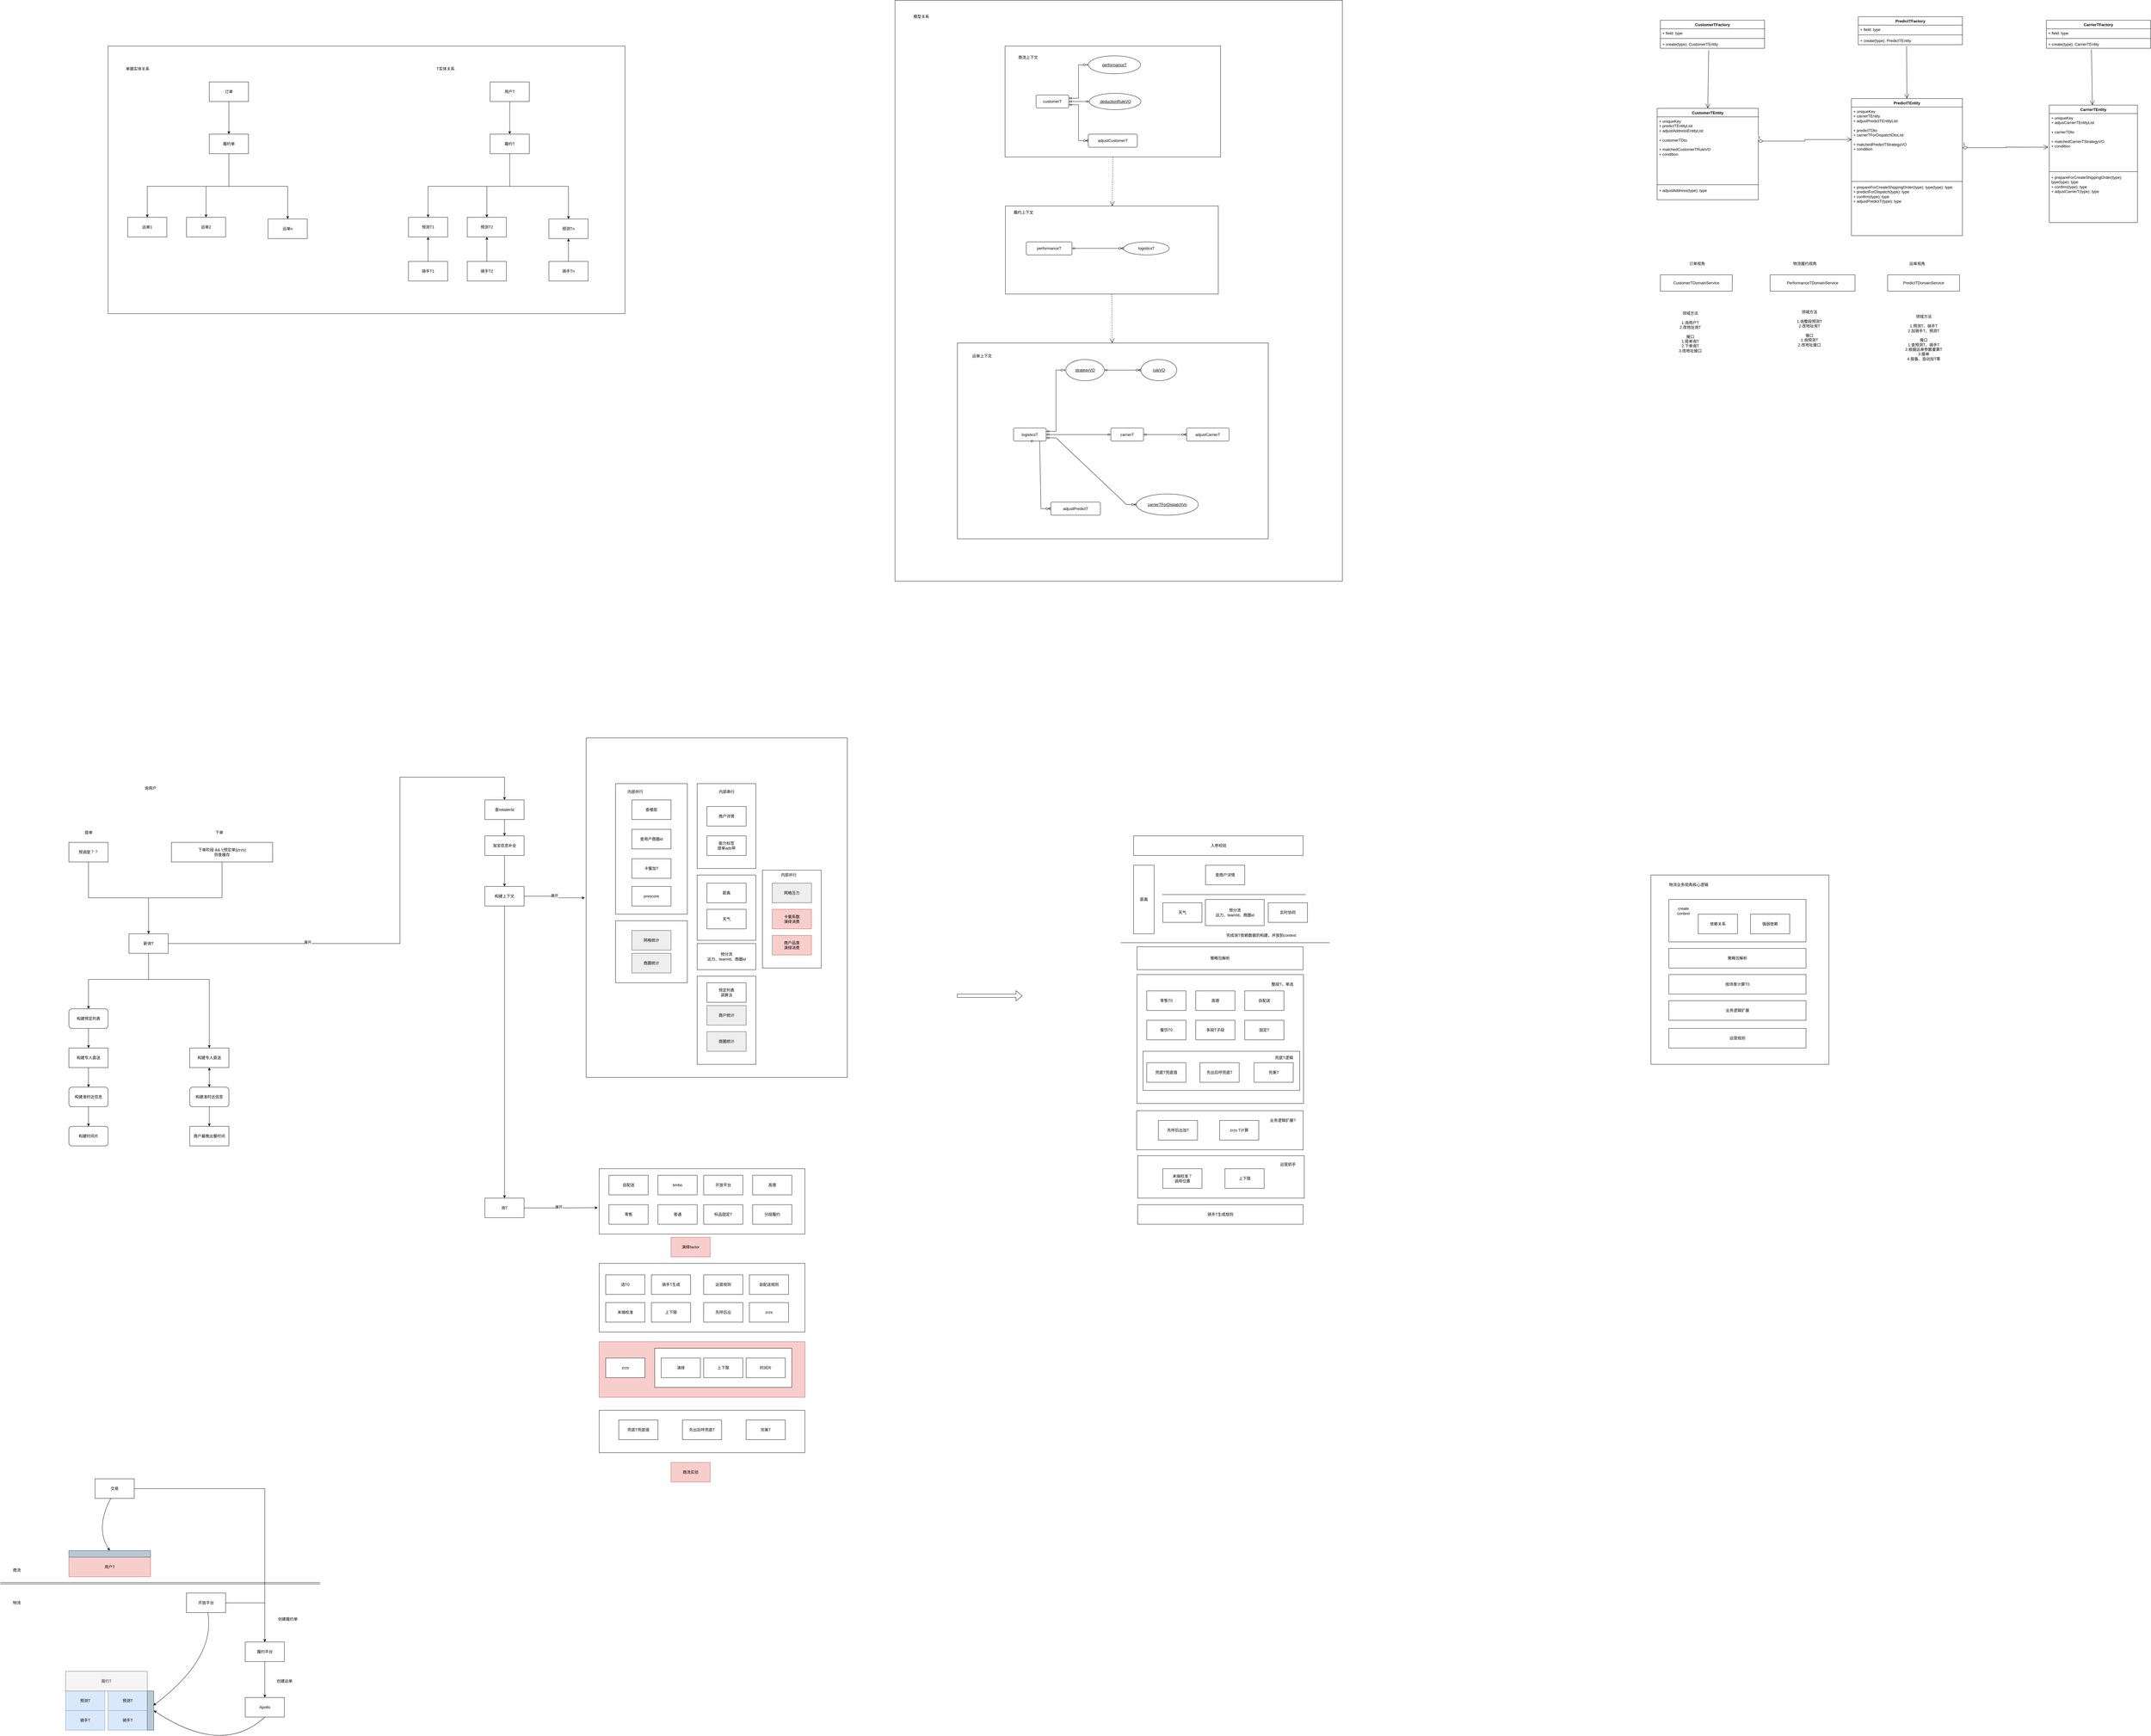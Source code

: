 <mxfile version="24.0.7" type="github">
  <diagram name="第 1 页" id="Sy9umP3xg3mDAJ2cGHKU">
    <mxGraphModel dx="4770" dy="2454" grid="1" gridSize="10" guides="1" tooltips="1" connect="1" arrows="1" fold="1" page="1" pageScale="1" pageWidth="827" pageHeight="1169" math="0" shadow="0">
      <root>
        <mxCell id="0" />
        <mxCell id="1" parent="0" />
        <mxCell id="YqwPoLPXoP6z3zH8YHSw-17" value="" style="whiteSpace=wrap;html=1;" vertex="1" parent="1">
          <mxGeometry x="2605" y="2290" width="545" height="580" as="geometry" />
        </mxCell>
        <mxCell id="2tqALb7JNDnn6POCCFjh-95" value="" style="whiteSpace=wrap;html=1;" parent="1" vertex="1">
          <mxGeometry x="290" y="-390" width="1370" height="1780" as="geometry" />
        </mxCell>
        <mxCell id="2tqALb7JNDnn6POCCFjh-91" value="" style="whiteSpace=wrap;html=1;" parent="1" vertex="1">
          <mxGeometry x="627" y="-250" width="660" height="340" as="geometry" />
        </mxCell>
        <mxCell id="2tqALb7JNDnn6POCCFjh-89" value="" style="whiteSpace=wrap;html=1;" parent="1" vertex="1">
          <mxGeometry x="481" y="660" width="952" height="600" as="geometry" />
        </mxCell>
        <mxCell id="2tqALb7JNDnn6POCCFjh-84" value="" style="whiteSpace=wrap;html=1;" parent="1" vertex="1">
          <mxGeometry x="-2120" y="-250" width="1583" height="820" as="geometry" />
        </mxCell>
        <mxCell id="K0B4q0zZ-ZlsoghsB4aM-43" value="" style="whiteSpace=wrap;html=1;" parent="1" vertex="1">
          <mxGeometry x="-656" y="1870" width="800" height="1040" as="geometry" />
        </mxCell>
        <mxCell id="5gtfUiYYgIrYR47HqZrA-74" value="&lt;span style=&quot;color: rgb(0, 0, 0); font-family: Helvetica; font-size: 12px; font-style: normal; font-variant-ligatures: normal; font-variant-caps: normal; font-weight: 400; letter-spacing: normal; orphans: 2; text-align: center; text-indent: 0px; text-transform: none; widows: 2; word-spacing: 0px; -webkit-text-stroke-width: 0px; background-color: rgb(251, 251, 251); text-decoration-thickness: initial; text-decoration-style: initial; text-decoration-color: initial; float: none; display: inline !important;&quot;&gt;询用户&lt;br&gt;&lt;br&gt;&lt;/span&gt;" style="text;whiteSpace=wrap;html=1;" parent="1" vertex="1">
          <mxGeometry x="-2010" y="2010" width="260" height="50" as="geometry" />
        </mxCell>
        <mxCell id="5gtfUiYYgIrYR47HqZrA-94" style="edgeStyle=orthogonalEdgeStyle;rounded=0;orthogonalLoop=1;jettySize=auto;html=1;" parent="1" source="5gtfUiYYgIrYR47HqZrA-76" target="5gtfUiYYgIrYR47HqZrA-84" edge="1">
          <mxGeometry relative="1" as="geometry">
            <Array as="points">
              <mxPoint x="-1771" y="2360" />
              <mxPoint x="-1996" y="2360" />
            </Array>
          </mxGeometry>
        </mxCell>
        <mxCell id="5gtfUiYYgIrYR47HqZrA-76" value="下单阶段 &amp;amp;&amp;amp; !(预定单||zrzs)&lt;br&gt;则查缓存" style="whiteSpace=wrap;html=1;" parent="1" vertex="1">
          <mxGeometry x="-1926" y="2190" width="310" height="60" as="geometry" />
        </mxCell>
        <mxCell id="5gtfUiYYgIrYR47HqZrA-80" value="提单" style="text;html=1;align=center;verticalAlign=middle;resizable=0;points=[];autosize=1;strokeColor=none;fillColor=none;" parent="1" vertex="1">
          <mxGeometry x="-2210" y="2140" width="60" height="40" as="geometry" />
        </mxCell>
        <mxCell id="5gtfUiYYgIrYR47HqZrA-81" value="下单" style="text;html=1;align=center;verticalAlign=middle;resizable=0;points=[];autosize=1;strokeColor=none;fillColor=none;" parent="1" vertex="1">
          <mxGeometry x="-1810" y="2140" width="60" height="40" as="geometry" />
        </mxCell>
        <mxCell id="5gtfUiYYgIrYR47HqZrA-95" style="edgeStyle=orthogonalEdgeStyle;rounded=0;orthogonalLoop=1;jettySize=auto;html=1;" parent="1" source="5gtfUiYYgIrYR47HqZrA-82" target="5gtfUiYYgIrYR47HqZrA-84" edge="1">
          <mxGeometry relative="1" as="geometry">
            <Array as="points">
              <mxPoint x="-2180" y="2360" />
              <mxPoint x="-1996" y="2360" />
            </Array>
          </mxGeometry>
        </mxCell>
        <mxCell id="5gtfUiYYgIrYR47HqZrA-82" value="预调度？？" style="whiteSpace=wrap;html=1;" parent="1" vertex="1">
          <mxGeometry x="-2240" y="2190" width="120" height="60" as="geometry" />
        </mxCell>
        <mxCell id="5gtfUiYYgIrYR47HqZrA-96" style="edgeStyle=orthogonalEdgeStyle;rounded=0;orthogonalLoop=1;jettySize=auto;html=1;entryX=0.5;entryY=0;entryDx=0;entryDy=0;" parent="1" source="5gtfUiYYgIrYR47HqZrA-84" target="5gtfUiYYgIrYR47HqZrA-85" edge="1">
          <mxGeometry relative="1" as="geometry">
            <Array as="points">
              <mxPoint x="-1996" y="2610" />
              <mxPoint x="-2180" y="2610" />
            </Array>
          </mxGeometry>
        </mxCell>
        <mxCell id="5gtfUiYYgIrYR47HqZrA-97" style="edgeStyle=orthogonalEdgeStyle;rounded=0;orthogonalLoop=1;jettySize=auto;html=1;" parent="1" source="5gtfUiYYgIrYR47HqZrA-84" target="5gtfUiYYgIrYR47HqZrA-89" edge="1">
          <mxGeometry relative="1" as="geometry">
            <Array as="points">
              <mxPoint x="-1996" y="2610" />
              <mxPoint x="-1810" y="2610" />
            </Array>
          </mxGeometry>
        </mxCell>
        <mxCell id="5gtfUiYYgIrYR47HqZrA-103" style="edgeStyle=orthogonalEdgeStyle;rounded=0;orthogonalLoop=1;jettySize=auto;html=1;entryX=0.5;entryY=0;entryDx=0;entryDy=0;" parent="1" source="5gtfUiYYgIrYR47HqZrA-84" target="5gtfUiYYgIrYR47HqZrA-105" edge="1">
          <mxGeometry relative="1" as="geometry">
            <mxPoint x="-1056" y="2090" as="targetPoint" />
            <Array as="points">
              <mxPoint x="-1226" y="2500" />
              <mxPoint x="-1226" y="1990" />
              <mxPoint x="-906" y="1990" />
            </Array>
          </mxGeometry>
        </mxCell>
        <mxCell id="5gtfUiYYgIrYR47HqZrA-106" value="展开" style="edgeLabel;html=1;align=center;verticalAlign=middle;resizable=0;points=[];" parent="5gtfUiYYgIrYR47HqZrA-103" vertex="1" connectable="0">
          <mxGeometry x="-0.47" y="4" relative="1" as="geometry">
            <mxPoint as="offset" />
          </mxGeometry>
        </mxCell>
        <mxCell id="5gtfUiYYgIrYR47HqZrA-84" value="新询T" style="whiteSpace=wrap;html=1;" parent="1" vertex="1">
          <mxGeometry x="-2056" y="2470" width="120" height="60" as="geometry" />
        </mxCell>
        <mxCell id="5gtfUiYYgIrYR47HqZrA-98" value="" style="edgeStyle=orthogonalEdgeStyle;rounded=0;orthogonalLoop=1;jettySize=auto;html=1;" parent="1" source="5gtfUiYYgIrYR47HqZrA-85" target="5gtfUiYYgIrYR47HqZrA-91" edge="1">
          <mxGeometry relative="1" as="geometry" />
        </mxCell>
        <mxCell id="5gtfUiYYgIrYR47HqZrA-85" value="构建预定列表" style="rounded=1;whiteSpace=wrap;html=1;" parent="1" vertex="1">
          <mxGeometry x="-2240" y="2700" width="120" height="60" as="geometry" />
        </mxCell>
        <mxCell id="5gtfUiYYgIrYR47HqZrA-100" value="" style="edgeStyle=orthogonalEdgeStyle;rounded=0;orthogonalLoop=1;jettySize=auto;html=1;" parent="1" source="5gtfUiYYgIrYR47HqZrA-86" target="5gtfUiYYgIrYR47HqZrA-87" edge="1">
          <mxGeometry relative="1" as="geometry" />
        </mxCell>
        <mxCell id="5gtfUiYYgIrYR47HqZrA-86" value="构建准时达信息" style="rounded=1;whiteSpace=wrap;html=1;" parent="1" vertex="1">
          <mxGeometry x="-2240" y="2940" width="120" height="60" as="geometry" />
        </mxCell>
        <mxCell id="5gtfUiYYgIrYR47HqZrA-87" value="构建时间片" style="rounded=1;whiteSpace=wrap;html=1;" parent="1" vertex="1">
          <mxGeometry x="-2240" y="3060" width="120" height="60" as="geometry" />
        </mxCell>
        <mxCell id="5gtfUiYYgIrYR47HqZrA-88" value="商户最晚出餐时间" style="whiteSpace=wrap;html=1;" parent="1" vertex="1">
          <mxGeometry x="-1870" y="3060" width="120" height="60" as="geometry" />
        </mxCell>
        <mxCell id="5gtfUiYYgIrYR47HqZrA-101" value="" style="edgeStyle=orthogonalEdgeStyle;rounded=0;orthogonalLoop=1;jettySize=auto;html=1;" parent="1" source="5gtfUiYYgIrYR47HqZrA-89" target="5gtfUiYYgIrYR47HqZrA-90" edge="1">
          <mxGeometry relative="1" as="geometry" />
        </mxCell>
        <mxCell id="5gtfUiYYgIrYR47HqZrA-89" value="构建专人直送" style="whiteSpace=wrap;html=1;" parent="1" vertex="1">
          <mxGeometry x="-1870" y="2820" width="120" height="60" as="geometry" />
        </mxCell>
        <mxCell id="5gtfUiYYgIrYR47HqZrA-102" value="" style="edgeStyle=orthogonalEdgeStyle;rounded=0;orthogonalLoop=1;jettySize=auto;html=1;" parent="1" source="5gtfUiYYgIrYR47HqZrA-90" target="5gtfUiYYgIrYR47HqZrA-88" edge="1">
          <mxGeometry relative="1" as="geometry" />
        </mxCell>
        <mxCell id="j1E3PI4-q5CCPXzSKbCA-19" value="" style="edgeStyle=orthogonalEdgeStyle;rounded=0;orthogonalLoop=1;jettySize=auto;html=1;" parent="1" source="5gtfUiYYgIrYR47HqZrA-90" target="5gtfUiYYgIrYR47HqZrA-89" edge="1">
          <mxGeometry relative="1" as="geometry" />
        </mxCell>
        <mxCell id="5gtfUiYYgIrYR47HqZrA-90" value="构建准时达信息" style="rounded=1;whiteSpace=wrap;html=1;" parent="1" vertex="1">
          <mxGeometry x="-1870" y="2940" width="120" height="60" as="geometry" />
        </mxCell>
        <mxCell id="5gtfUiYYgIrYR47HqZrA-99" value="" style="edgeStyle=orthogonalEdgeStyle;rounded=0;orthogonalLoop=1;jettySize=auto;html=1;" parent="1" source="5gtfUiYYgIrYR47HqZrA-91" target="5gtfUiYYgIrYR47HqZrA-86" edge="1">
          <mxGeometry relative="1" as="geometry" />
        </mxCell>
        <mxCell id="5gtfUiYYgIrYR47HqZrA-91" value="构建专人直送" style="whiteSpace=wrap;html=1;" parent="1" vertex="1">
          <mxGeometry x="-2240" y="2820" width="120" height="60" as="geometry" />
        </mxCell>
        <mxCell id="5gtfUiYYgIrYR47HqZrA-92" style="edgeStyle=orthogonalEdgeStyle;rounded=0;orthogonalLoop=1;jettySize=auto;html=1;exitX=0.5;exitY=1;exitDx=0;exitDy=0;" parent="1" source="5gtfUiYYgIrYR47HqZrA-85" target="5gtfUiYYgIrYR47HqZrA-85" edge="1">
          <mxGeometry relative="1" as="geometry" />
        </mxCell>
        <mxCell id="K0B4q0zZ-ZlsoghsB4aM-3" value="" style="edgeStyle=orthogonalEdgeStyle;rounded=0;orthogonalLoop=1;jettySize=auto;html=1;" parent="1" source="5gtfUiYYgIrYR47HqZrA-105" target="K0B4q0zZ-ZlsoghsB4aM-2" edge="1">
          <mxGeometry relative="1" as="geometry" />
        </mxCell>
        <mxCell id="5gtfUiYYgIrYR47HqZrA-105" value="查retailerId" style="whiteSpace=wrap;html=1;" parent="1" vertex="1">
          <mxGeometry x="-966" y="2060" width="120" height="60" as="geometry" />
        </mxCell>
        <mxCell id="K0B4q0zZ-ZlsoghsB4aM-5" value="" style="edgeStyle=orthogonalEdgeStyle;rounded=0;orthogonalLoop=1;jettySize=auto;html=1;" parent="1" source="K0B4q0zZ-ZlsoghsB4aM-2" target="K0B4q0zZ-ZlsoghsB4aM-4" edge="1">
          <mxGeometry relative="1" as="geometry" />
        </mxCell>
        <mxCell id="K0B4q0zZ-ZlsoghsB4aM-2" value="淘宝信息补全" style="whiteSpace=wrap;html=1;" parent="1" vertex="1">
          <mxGeometry x="-966" y="2170" width="120" height="60" as="geometry" />
        </mxCell>
        <mxCell id="K0B4q0zZ-ZlsoghsB4aM-48" style="edgeStyle=orthogonalEdgeStyle;rounded=0;orthogonalLoop=1;jettySize=auto;html=1;entryX=0.5;entryY=0;entryDx=0;entryDy=0;" parent="1" source="K0B4q0zZ-ZlsoghsB4aM-4" target="K0B4q0zZ-ZlsoghsB4aM-47" edge="1">
          <mxGeometry relative="1" as="geometry" />
        </mxCell>
        <mxCell id="K0B4q0zZ-ZlsoghsB4aM-4" value="构建上下文" style="whiteSpace=wrap;html=1;" parent="1" vertex="1">
          <mxGeometry x="-966" y="2325" width="120" height="60" as="geometry" />
        </mxCell>
        <mxCell id="K0B4q0zZ-ZlsoghsB4aM-6" value="" style="whiteSpace=wrap;html=1;" parent="1" vertex="1">
          <mxGeometry x="-566" y="2010" width="220" height="400" as="geometry" />
        </mxCell>
        <mxCell id="K0B4q0zZ-ZlsoghsB4aM-7" value="查用户商圈id" style="whiteSpace=wrap;html=1;" parent="1" vertex="1">
          <mxGeometry x="-516" y="2150" width="120" height="60" as="geometry" />
        </mxCell>
        <mxCell id="K0B4q0zZ-ZlsoghsB4aM-8" value="卡餐加T" style="whiteSpace=wrap;html=1;" parent="1" vertex="1">
          <mxGeometry x="-516" y="2240" width="120" height="60" as="geometry" />
        </mxCell>
        <mxCell id="K0B4q0zZ-ZlsoghsB4aM-9" value="prescore" style="whiteSpace=wrap;html=1;" parent="1" vertex="1">
          <mxGeometry x="-516" y="2325" width="120" height="60" as="geometry" />
        </mxCell>
        <mxCell id="K0B4q0zZ-ZlsoghsB4aM-13" value="" style="whiteSpace=wrap;html=1;" parent="1" vertex="1">
          <mxGeometry x="-316" y="2010" width="180" height="260" as="geometry" />
        </mxCell>
        <mxCell id="K0B4q0zZ-ZlsoghsB4aM-15" value="能力标签&lt;br&gt;提单ads带" style="whiteSpace=wrap;html=1;" parent="1" vertex="1">
          <mxGeometry x="-286" y="2170" width="120" height="60" as="geometry" />
        </mxCell>
        <mxCell id="K0B4q0zZ-ZlsoghsB4aM-17" value="" style="whiteSpace=wrap;html=1;" parent="1" vertex="1">
          <mxGeometry x="-116" y="2275" width="180" height="300" as="geometry" />
        </mxCell>
        <mxCell id="K0B4q0zZ-ZlsoghsB4aM-19" value="商户品类&lt;br&gt;演绎消费" style="whiteSpace=wrap;html=1;fillColor=#f8cecc;strokeColor=#b85450;" parent="1" vertex="1">
          <mxGeometry x="-86" y="2475" width="120" height="60" as="geometry" />
        </mxCell>
        <mxCell id="K0B4q0zZ-ZlsoghsB4aM-21" value="网格压力" style="whiteSpace=wrap;html=1;fillColor=#eeeeee;strokeColor=#36393d;" parent="1" vertex="1">
          <mxGeometry x="-86" y="2315" width="120" height="60" as="geometry" />
        </mxCell>
        <mxCell id="K0B4q0zZ-ZlsoghsB4aM-24" value="查楼层" style="whiteSpace=wrap;html=1;" parent="1" vertex="1">
          <mxGeometry x="-516" y="2060" width="120" height="60" as="geometry" />
        </mxCell>
        <mxCell id="K0B4q0zZ-ZlsoghsB4aM-26" value="商户详情" style="whiteSpace=wrap;html=1;" parent="1" vertex="1">
          <mxGeometry x="-286" y="2080" width="120" height="60" as="geometry" />
        </mxCell>
        <mxCell id="K0B4q0zZ-ZlsoghsB4aM-27" value="内部并行" style="text;html=1;align=center;verticalAlign=middle;resizable=0;points=[];autosize=1;strokeColor=none;fillColor=none;" parent="1" vertex="1">
          <mxGeometry x="-556" y="2015" width="100" height="40" as="geometry" />
        </mxCell>
        <mxCell id="K0B4q0zZ-ZlsoghsB4aM-28" value="内部串行" style="text;html=1;align=center;verticalAlign=middle;resizable=0;points=[];autosize=1;strokeColor=none;fillColor=none;" parent="1" vertex="1">
          <mxGeometry x="-276" y="2015" width="100" height="40" as="geometry" />
        </mxCell>
        <mxCell id="K0B4q0zZ-ZlsoghsB4aM-29" value="卡餐系数&lt;br&gt;演绎消费" style="whiteSpace=wrap;html=1;fillColor=#f8cecc;strokeColor=#b85450;" parent="1" vertex="1">
          <mxGeometry x="-86" y="2395" width="120" height="60" as="geometry" />
        </mxCell>
        <mxCell id="K0B4q0zZ-ZlsoghsB4aM-30" value="内部并行" style="text;html=1;align=center;verticalAlign=middle;resizable=0;points=[];autosize=1;strokeColor=none;fillColor=none;" parent="1" vertex="1">
          <mxGeometry x="-86" y="2270" width="100" height="40" as="geometry" />
        </mxCell>
        <mxCell id="K0B4q0zZ-ZlsoghsB4aM-31" value="预分流&lt;br&gt;运力、teamId、商圈id" style="whiteSpace=wrap;html=1;" parent="1" vertex="1">
          <mxGeometry x="-316" y="2500" width="180" height="80" as="geometry" />
        </mxCell>
        <mxCell id="K0B4q0zZ-ZlsoghsB4aM-32" value="" style="whiteSpace=wrap;html=1;" parent="1" vertex="1">
          <mxGeometry x="-316" y="2290" width="180" height="200" as="geometry" />
        </mxCell>
        <mxCell id="K0B4q0zZ-ZlsoghsB4aM-33" value="距离" style="whiteSpace=wrap;html=1;" parent="1" vertex="1">
          <mxGeometry x="-286" y="2315" width="120" height="60" as="geometry" />
        </mxCell>
        <mxCell id="K0B4q0zZ-ZlsoghsB4aM-34" value="天气" style="whiteSpace=wrap;html=1;" parent="1" vertex="1">
          <mxGeometry x="-286" y="2395" width="120" height="60" as="geometry" />
        </mxCell>
        <mxCell id="K0B4q0zZ-ZlsoghsB4aM-35" value="" style="whiteSpace=wrap;html=1;" parent="1" vertex="1">
          <mxGeometry x="-566" y="2430" width="220" height="190" as="geometry" />
        </mxCell>
        <mxCell id="K0B4q0zZ-ZlsoghsB4aM-36" value="网格统计" style="whiteSpace=wrap;html=1;fillColor=#eeeeee;strokeColor=#36393d;" parent="1" vertex="1">
          <mxGeometry x="-516" y="2460" width="120" height="60" as="geometry" />
        </mxCell>
        <mxCell id="K0B4q0zZ-ZlsoghsB4aM-37" value="商圈统计" style="whiteSpace=wrap;html=1;fillColor=#eeeeee;strokeColor=#36393d;" parent="1" vertex="1">
          <mxGeometry x="-516" y="2530" width="120" height="60" as="geometry" />
        </mxCell>
        <mxCell id="K0B4q0zZ-ZlsoghsB4aM-39" value="" style="whiteSpace=wrap;html=1;" parent="1" vertex="1">
          <mxGeometry x="-316" y="2600" width="180" height="270" as="geometry" />
        </mxCell>
        <mxCell id="K0B4q0zZ-ZlsoghsB4aM-40" value="商户统计" style="whiteSpace=wrap;html=1;fillColor=#eeeeee;strokeColor=#36393d;" parent="1" vertex="1">
          <mxGeometry x="-286" y="2690" width="120" height="60" as="geometry" />
        </mxCell>
        <mxCell id="K0B4q0zZ-ZlsoghsB4aM-41" value="商圈统计" style="whiteSpace=wrap;html=1;fillColor=#eeeeee;strokeColor=#36393d;" parent="1" vertex="1">
          <mxGeometry x="-286" y="2770" width="120" height="60" as="geometry" />
        </mxCell>
        <mxCell id="K0B4q0zZ-ZlsoghsB4aM-42" value="预定列表&lt;br style=&quot;border-color: var(--border-color);&quot;&gt;调算法" style="whiteSpace=wrap;html=1;" parent="1" vertex="1">
          <mxGeometry x="-286" y="2620" width="120" height="60" as="geometry" />
        </mxCell>
        <mxCell id="K0B4q0zZ-ZlsoghsB4aM-45" style="edgeStyle=orthogonalEdgeStyle;rounded=0;orthogonalLoop=1;jettySize=auto;html=1;entryX=-0.005;entryY=0.471;entryDx=0;entryDy=0;entryPerimeter=0;" parent="1" source="K0B4q0zZ-ZlsoghsB4aM-4" target="K0B4q0zZ-ZlsoghsB4aM-43" edge="1">
          <mxGeometry relative="1" as="geometry" />
        </mxCell>
        <mxCell id="K0B4q0zZ-ZlsoghsB4aM-46" value="展开" style="edgeLabel;html=1;align=center;verticalAlign=middle;resizable=0;points=[];" parent="K0B4q0zZ-ZlsoghsB4aM-45" vertex="1" connectable="0">
          <mxGeometry x="-0.025" y="2" relative="1" as="geometry">
            <mxPoint as="offset" />
          </mxGeometry>
        </mxCell>
        <mxCell id="K0B4q0zZ-ZlsoghsB4aM-47" value="询T" style="whiteSpace=wrap;html=1;" parent="1" vertex="1">
          <mxGeometry x="-966" y="3280" width="120" height="60" as="geometry" />
        </mxCell>
        <mxCell id="K0B4q0zZ-ZlsoghsB4aM-49" value="" style="whiteSpace=wrap;html=1;" parent="1" vertex="1">
          <mxGeometry x="-616" y="3190" width="630" height="200" as="geometry" />
        </mxCell>
        <mxCell id="K0B4q0zZ-ZlsoghsB4aM-50" value="bmbs" style="whiteSpace=wrap;html=1;" parent="1" vertex="1">
          <mxGeometry x="-436" y="3210" width="120" height="60" as="geometry" />
        </mxCell>
        <mxCell id="K0B4q0zZ-ZlsoghsB4aM-51" value="自配送" style="whiteSpace=wrap;html=1;" parent="1" vertex="1">
          <mxGeometry x="-586" y="3210" width="120" height="60" as="geometry" />
        </mxCell>
        <mxCell id="K0B4q0zZ-ZlsoghsB4aM-52" value="开放平台" style="whiteSpace=wrap;html=1;" parent="1" vertex="1">
          <mxGeometry x="-296" y="3210" width="120" height="60" as="geometry" />
        </mxCell>
        <mxCell id="K0B4q0zZ-ZlsoghsB4aM-53" value="高德" style="whiteSpace=wrap;html=1;" parent="1" vertex="1">
          <mxGeometry x="-146" y="3210" width="120" height="60" as="geometry" />
        </mxCell>
        <mxCell id="K0B4q0zZ-ZlsoghsB4aM-54" value="分段履约" style="whiteSpace=wrap;html=1;" parent="1" vertex="1">
          <mxGeometry x="-146" y="3300" width="120" height="60" as="geometry" />
        </mxCell>
        <mxCell id="K0B4q0zZ-ZlsoghsB4aM-55" value="零售" style="whiteSpace=wrap;html=1;" parent="1" vertex="1">
          <mxGeometry x="-586" y="3300" width="120" height="60" as="geometry" />
        </mxCell>
        <mxCell id="K0B4q0zZ-ZlsoghsB4aM-56" value="普通" style="whiteSpace=wrap;html=1;" parent="1" vertex="1">
          <mxGeometry x="-436" y="3300" width="120" height="60" as="geometry" />
        </mxCell>
        <mxCell id="K0B4q0zZ-ZlsoghsB4aM-57" value="标品固定T" style="whiteSpace=wrap;html=1;" parent="1" vertex="1">
          <mxGeometry x="-296" y="3300" width="120" height="60" as="geometry" />
        </mxCell>
        <mxCell id="K0B4q0zZ-ZlsoghsB4aM-58" style="edgeStyle=orthogonalEdgeStyle;rounded=0;orthogonalLoop=1;jettySize=auto;html=1;entryX=-0.007;entryY=0.597;entryDx=0;entryDy=0;entryPerimeter=0;" parent="1" source="K0B4q0zZ-ZlsoghsB4aM-47" target="K0B4q0zZ-ZlsoghsB4aM-49" edge="1">
          <mxGeometry relative="1" as="geometry" />
        </mxCell>
        <mxCell id="K0B4q0zZ-ZlsoghsB4aM-59" value="展开" style="edgeLabel;html=1;align=center;verticalAlign=middle;resizable=0;points=[];" parent="K0B4q0zZ-ZlsoghsB4aM-58" vertex="1" connectable="0">
          <mxGeometry x="-0.08" y="3" relative="1" as="geometry">
            <mxPoint x="2" as="offset" />
          </mxGeometry>
        </mxCell>
        <mxCell id="K0B4q0zZ-ZlsoghsB4aM-60" value="" style="whiteSpace=wrap;html=1;" parent="1" vertex="1">
          <mxGeometry x="-616" y="3930" width="630" height="130" as="geometry" />
        </mxCell>
        <mxCell id="K0B4q0zZ-ZlsoghsB4aM-61" value="兜底T兜底值" style="whiteSpace=wrap;html=1;" parent="1" vertex="1">
          <mxGeometry x="-556" y="3960" width="120" height="60" as="geometry" />
        </mxCell>
        <mxCell id="K0B4q0zZ-ZlsoghsB4aM-62" value="完美T" style="whiteSpace=wrap;html=1;" parent="1" vertex="1">
          <mxGeometry x="-166" y="3960" width="120" height="60" as="geometry" />
        </mxCell>
        <mxCell id="K0B4q0zZ-ZlsoghsB4aM-63" value="先出后呼兜底T" style="whiteSpace=wrap;html=1;" parent="1" vertex="1">
          <mxGeometry x="-361" y="3960" width="120" height="60" as="geometry" />
        </mxCell>
        <mxCell id="K0B4q0zZ-ZlsoghsB4aM-64" value="演绎factor" style="whiteSpace=wrap;html=1;fillColor=#f8cecc;strokeColor=#b85450;" parent="1" vertex="1">
          <mxGeometry x="-396" y="3400" width="120" height="60" as="geometry" />
        </mxCell>
        <mxCell id="K0B4q0zZ-ZlsoghsB4aM-66" value="" style="whiteSpace=wrap;html=1;" parent="1" vertex="1">
          <mxGeometry x="-616" y="3480" width="630" height="210" as="geometry" />
        </mxCell>
        <mxCell id="j1E3PI4-q5CCPXzSKbCA-1" value="选T0" style="whiteSpace=wrap;html=1;" parent="1" vertex="1">
          <mxGeometry x="-596" y="3515" width="120" height="60" as="geometry" />
        </mxCell>
        <mxCell id="j1E3PI4-q5CCPXzSKbCA-2" value="骑手T生成" style="whiteSpace=wrap;html=1;" parent="1" vertex="1">
          <mxGeometry x="-456" y="3515" width="120" height="60" as="geometry" />
        </mxCell>
        <mxCell id="j1E3PI4-q5CCPXzSKbCA-3" value="运营规则" style="whiteSpace=wrap;html=1;" parent="1" vertex="1">
          <mxGeometry x="-296" y="3515" width="120" height="60" as="geometry" />
        </mxCell>
        <mxCell id="j1E3PI4-q5CCPXzSKbCA-4" value="自配送规则" style="whiteSpace=wrap;html=1;" parent="1" vertex="1">
          <mxGeometry x="-156" y="3515" width="120" height="60" as="geometry" />
        </mxCell>
        <mxCell id="j1E3PI4-q5CCPXzSKbCA-5" value="上下限" style="whiteSpace=wrap;html=1;" parent="1" vertex="1">
          <mxGeometry x="-456" y="3600" width="120" height="60" as="geometry" />
        </mxCell>
        <mxCell id="j1E3PI4-q5CCPXzSKbCA-6" value="末端校准" style="whiteSpace=wrap;html=1;" parent="1" vertex="1">
          <mxGeometry x="-596" y="3600" width="120" height="60" as="geometry" />
        </mxCell>
        <mxCell id="j1E3PI4-q5CCPXzSKbCA-7" value="先呼后出" style="whiteSpace=wrap;html=1;" parent="1" vertex="1">
          <mxGeometry x="-296" y="3600" width="120" height="60" as="geometry" />
        </mxCell>
        <mxCell id="j1E3PI4-q5CCPXzSKbCA-8" value="zrzs" style="whiteSpace=wrap;html=1;" parent="1" vertex="1">
          <mxGeometry x="-156" y="3600" width="120" height="60" as="geometry" />
        </mxCell>
        <mxCell id="j1E3PI4-q5CCPXzSKbCA-9" value="" style="whiteSpace=wrap;html=1;fillColor=#f8cecc;strokeColor=#b85450;" parent="1" vertex="1">
          <mxGeometry x="-616" y="3720" width="630" height="170" as="geometry" />
        </mxCell>
        <mxCell id="j1E3PI4-q5CCPXzSKbCA-10" value="zrzs" style="whiteSpace=wrap;html=1;" parent="1" vertex="1">
          <mxGeometry x="-596" y="3770" width="120" height="60" as="geometry" />
        </mxCell>
        <mxCell id="j1E3PI4-q5CCPXzSKbCA-12" value="" style="whiteSpace=wrap;html=1;" parent="1" vertex="1">
          <mxGeometry x="-446" y="3740" width="420" height="120" as="geometry" />
        </mxCell>
        <mxCell id="j1E3PI4-q5CCPXzSKbCA-13" value="演绎" style="whiteSpace=wrap;html=1;" parent="1" vertex="1">
          <mxGeometry x="-426" y="3770" width="120" height="60" as="geometry" />
        </mxCell>
        <mxCell id="j1E3PI4-q5CCPXzSKbCA-14" value="上下限" style="whiteSpace=wrap;html=1;" parent="1" vertex="1">
          <mxGeometry x="-296" y="3770" width="120" height="60" as="geometry" />
        </mxCell>
        <mxCell id="j1E3PI4-q5CCPXzSKbCA-15" value="时间片" style="whiteSpace=wrap;html=1;" parent="1" vertex="1">
          <mxGeometry x="-166" y="3770" width="120" height="60" as="geometry" />
        </mxCell>
        <mxCell id="j1E3PI4-q5CCPXzSKbCA-16" value="商流实验" style="whiteSpace=wrap;html=1;fillColor=#f8cecc;strokeColor=#b85450;" parent="1" vertex="1">
          <mxGeometry x="-396" y="4090" width="120" height="60" as="geometry" />
        </mxCell>
        <mxCell id="j1E3PI4-q5CCPXzSKbCA-35" value="CustomerTEntity" style="swimlane;fontStyle=1;align=center;verticalAlign=top;childLayout=stackLayout;horizontal=1;startSize=26;horizontalStack=0;resizeParent=1;resizeParentMax=0;resizeLast=0;collapsible=1;marginBottom=0;whiteSpace=wrap;html=1;" parent="1" vertex="1">
          <mxGeometry x="2624" y="-59" width="310" height="280" as="geometry" />
        </mxCell>
        <mxCell id="j1E3PI4-q5CCPXzSKbCA-36" value="+ uniqueKey&lt;br&gt;+ predictTEntityList&lt;br&gt;+ adjustAddressEntityList&lt;br&gt;&lt;br&gt;+ customerTDto&lt;br style=&quot;border-color: var(--border-color);&quot;&gt;&lt;br&gt;+ matchedCustomerTRuleVO&lt;br&gt;+ condition" style="text;strokeColor=none;fillColor=none;align=left;verticalAlign=top;spacingLeft=4;spacingRight=4;overflow=hidden;rotatable=0;points=[[0,0.5],[1,0.5]];portConstraint=eastwest;whiteSpace=wrap;html=1;" parent="j1E3PI4-q5CCPXzSKbCA-35" vertex="1">
          <mxGeometry y="26" width="310" height="204" as="geometry" />
        </mxCell>
        <mxCell id="j1E3PI4-q5CCPXzSKbCA-37" value="" style="line;strokeWidth=1;fillColor=none;align=left;verticalAlign=middle;spacingTop=-1;spacingLeft=3;spacingRight=3;rotatable=0;labelPosition=right;points=[];portConstraint=eastwest;strokeColor=inherit;" parent="j1E3PI4-q5CCPXzSKbCA-35" vertex="1">
          <mxGeometry y="230" width="310" height="8" as="geometry" />
        </mxCell>
        <mxCell id="j1E3PI4-q5CCPXzSKbCA-38" value="+ adjustAddress(type): type" style="text;strokeColor=none;fillColor=none;align=left;verticalAlign=top;spacingLeft=4;spacingRight=4;overflow=hidden;rotatable=0;points=[[0,0.5],[1,0.5]];portConstraint=eastwest;whiteSpace=wrap;html=1;" parent="j1E3PI4-q5CCPXzSKbCA-35" vertex="1">
          <mxGeometry y="238" width="310" height="42" as="geometry" />
        </mxCell>
        <mxCell id="j1E3PI4-q5CCPXzSKbCA-40" value="PredictTEntity" style="swimlane;fontStyle=1;align=center;verticalAlign=top;childLayout=stackLayout;horizontal=1;startSize=26;horizontalStack=0;resizeParent=1;resizeParentMax=0;resizeLast=0;collapsible=1;marginBottom=0;whiteSpace=wrap;html=1;" parent="1" vertex="1">
          <mxGeometry x="3219" y="-89" width="340" height="420" as="geometry" />
        </mxCell>
        <mxCell id="j1E3PI4-q5CCPXzSKbCA-41" value="+ uniqueKey&lt;br&gt;+ carrierTEntity&lt;br&gt;+ adjustPredictTEntityList&lt;br&gt;&lt;br&gt;+ predictTDto&lt;br style=&quot;border-color: var(--border-color);&quot;&gt;+&amp;nbsp;carrierTForDispatchDtoList&lt;br style=&quot;border-color: var(--border-color);&quot;&gt;&lt;br&gt;+ matchedPredictTStrategyVO&lt;br&gt;+ condition" style="text;strokeColor=none;fillColor=none;align=left;verticalAlign=top;spacingLeft=4;spacingRight=4;overflow=hidden;rotatable=0;points=[[0,0.5],[1,0.5]];portConstraint=eastwest;whiteSpace=wrap;html=1;" parent="j1E3PI4-q5CCPXzSKbCA-40" vertex="1">
          <mxGeometry y="26" width="340" height="224" as="geometry" />
        </mxCell>
        <mxCell id="j1E3PI4-q5CCPXzSKbCA-42" value="" style="line;strokeWidth=1;fillColor=none;align=left;verticalAlign=middle;spacingTop=-1;spacingLeft=3;spacingRight=3;rotatable=0;labelPosition=right;points=[];portConstraint=eastwest;strokeColor=inherit;" parent="j1E3PI4-q5CCPXzSKbCA-40" vertex="1">
          <mxGeometry y="250" width="340" height="8" as="geometry" />
        </mxCell>
        <mxCell id="j1E3PI4-q5CCPXzSKbCA-43" value="+ prepareForCreateShippingOrder(type): type(type): type&lt;br&gt;+ predictForDispatch(type): type&lt;br&gt;+ confirm(type): type&lt;br&gt;+ adjustPredictT(type): type" style="text;strokeColor=none;fillColor=none;align=left;verticalAlign=top;spacingLeft=4;spacingRight=4;overflow=hidden;rotatable=0;points=[[0,0.5],[1,0.5]];portConstraint=eastwest;whiteSpace=wrap;html=1;" parent="j1E3PI4-q5CCPXzSKbCA-40" vertex="1">
          <mxGeometry y="258" width="340" height="162" as="geometry" />
        </mxCell>
        <mxCell id="j1E3PI4-q5CCPXzSKbCA-45" value="CarrierTEntity" style="swimlane;fontStyle=1;align=center;verticalAlign=top;childLayout=stackLayout;horizontal=1;startSize=26;horizontalStack=0;resizeParent=1;resizeParentMax=0;resizeLast=0;collapsible=1;marginBottom=0;whiteSpace=wrap;html=1;" parent="1" vertex="1">
          <mxGeometry x="3825" y="-69" width="270" height="360" as="geometry" />
        </mxCell>
        <mxCell id="j1E3PI4-q5CCPXzSKbCA-46" value="+ uniqueKey&lt;br&gt;+ adjusCarrierTEntityList&lt;br&gt;&lt;br&gt;+ carrierTDto&lt;br&gt;&lt;br&gt;+ matchedCarrierTStrategyVO&lt;br&gt;+ condition" style="text;strokeColor=none;fillColor=none;align=left;verticalAlign=top;spacingLeft=4;spacingRight=4;overflow=hidden;rotatable=0;points=[[0,0.5],[1,0.5]];portConstraint=eastwest;whiteSpace=wrap;html=1;" parent="j1E3PI4-q5CCPXzSKbCA-45" vertex="1">
          <mxGeometry y="26" width="270" height="174" as="geometry" />
        </mxCell>
        <mxCell id="j1E3PI4-q5CCPXzSKbCA-47" value="" style="line;strokeWidth=1;fillColor=none;align=left;verticalAlign=middle;spacingTop=-1;spacingLeft=3;spacingRight=3;rotatable=0;labelPosition=right;points=[];portConstraint=eastwest;strokeColor=inherit;" parent="j1E3PI4-q5CCPXzSKbCA-45" vertex="1">
          <mxGeometry y="200" width="270" height="8" as="geometry" />
        </mxCell>
        <mxCell id="j1E3PI4-q5CCPXzSKbCA-48" value="+ prepareForCreateShippingOrder(type): type(type): type&lt;br style=&quot;border-color: var(--border-color);&quot;&gt;+ confirm(type): type&lt;br&gt;+ adjustCarrierT(type): type" style="text;strokeColor=none;fillColor=none;align=left;verticalAlign=top;spacingLeft=4;spacingRight=4;overflow=hidden;rotatable=0;points=[[0,0.5],[1,0.5]];portConstraint=eastwest;whiteSpace=wrap;html=1;" parent="j1E3PI4-q5CCPXzSKbCA-45" vertex="1">
          <mxGeometry y="208" width="270" height="152" as="geometry" />
        </mxCell>
        <mxCell id="j1E3PI4-q5CCPXzSKbCA-54" value="1" style="endArrow=open;html=1;endSize=12;startArrow=diamondThin;startSize=14;startFill=0;edgeStyle=orthogonalEdgeStyle;align=left;verticalAlign=bottom;rounded=0;exitX=0.995;exitY=0.364;exitDx=0;exitDy=0;exitPerimeter=0;entryX=0.004;entryY=0.444;entryDx=0;entryDy=0;entryPerimeter=0;" parent="1" source="j1E3PI4-q5CCPXzSKbCA-36" target="j1E3PI4-q5CCPXzSKbCA-41" edge="1">
          <mxGeometry x="-1" y="3" relative="1" as="geometry">
            <mxPoint x="3015" y="41" as="sourcePoint" />
            <mxPoint x="3175" y="41" as="targetPoint" />
          </mxGeometry>
        </mxCell>
        <mxCell id="j1E3PI4-q5CCPXzSKbCA-55" value="1" style="endArrow=open;html=1;endSize=12;startArrow=diamondThin;startSize=14;startFill=0;edgeStyle=orthogonalEdgeStyle;align=left;verticalAlign=bottom;rounded=0;exitX=0.999;exitY=0.556;exitDx=0;exitDy=0;exitPerimeter=0;entryX=-0.012;entryY=0.591;entryDx=0;entryDy=0;entryPerimeter=0;" parent="1" source="j1E3PI4-q5CCPXzSKbCA-41" target="j1E3PI4-q5CCPXzSKbCA-46" edge="1">
          <mxGeometry x="-1" y="3" relative="1" as="geometry">
            <mxPoint x="3595" y="-9" as="sourcePoint" />
            <mxPoint x="3755" y="-9" as="targetPoint" />
          </mxGeometry>
        </mxCell>
        <mxCell id="j1E3PI4-q5CCPXzSKbCA-57" value="CustomerTFactory" style="swimlane;fontStyle=1;align=center;verticalAlign=top;childLayout=stackLayout;horizontal=1;startSize=26;horizontalStack=0;resizeParent=1;resizeParentMax=0;resizeLast=0;collapsible=1;marginBottom=0;whiteSpace=wrap;html=1;" parent="1" vertex="1">
          <mxGeometry x="2634" y="-329" width="319" height="86" as="geometry" />
        </mxCell>
        <mxCell id="j1E3PI4-q5CCPXzSKbCA-58" value="+ field: type" style="text;strokeColor=none;fillColor=none;align=left;verticalAlign=top;spacingLeft=4;spacingRight=4;overflow=hidden;rotatable=0;points=[[0,0.5],[1,0.5]];portConstraint=eastwest;whiteSpace=wrap;html=1;" parent="j1E3PI4-q5CCPXzSKbCA-57" vertex="1">
          <mxGeometry y="26" width="319" height="26" as="geometry" />
        </mxCell>
        <mxCell id="j1E3PI4-q5CCPXzSKbCA-59" value="" style="line;strokeWidth=1;fillColor=none;align=left;verticalAlign=middle;spacingTop=-1;spacingLeft=3;spacingRight=3;rotatable=0;labelPosition=right;points=[];portConstraint=eastwest;strokeColor=inherit;" parent="j1E3PI4-q5CCPXzSKbCA-57" vertex="1">
          <mxGeometry y="52" width="319" height="8" as="geometry" />
        </mxCell>
        <mxCell id="j1E3PI4-q5CCPXzSKbCA-60" value="+ create(type):&amp;nbsp;CustomerTEntity" style="text;strokeColor=none;fillColor=none;align=left;verticalAlign=top;spacingLeft=4;spacingRight=4;overflow=hidden;rotatable=0;points=[[0,0.5],[1,0.5]];portConstraint=eastwest;whiteSpace=wrap;html=1;" parent="j1E3PI4-q5CCPXzSKbCA-57" vertex="1">
          <mxGeometry y="60" width="319" height="26" as="geometry" />
        </mxCell>
        <mxCell id="j1E3PI4-q5CCPXzSKbCA-61" value="PredictTFactory" style="swimlane;fontStyle=1;align=center;verticalAlign=top;childLayout=stackLayout;horizontal=1;startSize=26;horizontalStack=0;resizeParent=1;resizeParentMax=0;resizeLast=0;collapsible=1;marginBottom=0;whiteSpace=wrap;html=1;" parent="1" vertex="1">
          <mxGeometry x="3240" y="-340" width="319" height="86" as="geometry" />
        </mxCell>
        <mxCell id="j1E3PI4-q5CCPXzSKbCA-62" value="+ field: type" style="text;strokeColor=none;fillColor=none;align=left;verticalAlign=top;spacingLeft=4;spacingRight=4;overflow=hidden;rotatable=0;points=[[0,0.5],[1,0.5]];portConstraint=eastwest;whiteSpace=wrap;html=1;" parent="j1E3PI4-q5CCPXzSKbCA-61" vertex="1">
          <mxGeometry y="26" width="319" height="26" as="geometry" />
        </mxCell>
        <mxCell id="j1E3PI4-q5CCPXzSKbCA-63" value="" style="line;strokeWidth=1;fillColor=none;align=left;verticalAlign=middle;spacingTop=-1;spacingLeft=3;spacingRight=3;rotatable=0;labelPosition=right;points=[];portConstraint=eastwest;strokeColor=inherit;" parent="j1E3PI4-q5CCPXzSKbCA-61" vertex="1">
          <mxGeometry y="52" width="319" height="8" as="geometry" />
        </mxCell>
        <mxCell id="j1E3PI4-q5CCPXzSKbCA-64" value="+ create(type):&amp;nbsp;PredictTEntity" style="text;strokeColor=none;fillColor=none;align=left;verticalAlign=top;spacingLeft=4;spacingRight=4;overflow=hidden;rotatable=0;points=[[0,0.5],[1,0.5]];portConstraint=eastwest;whiteSpace=wrap;html=1;" parent="j1E3PI4-q5CCPXzSKbCA-61" vertex="1">
          <mxGeometry y="60" width="319" height="26" as="geometry" />
        </mxCell>
        <mxCell id="j1E3PI4-q5CCPXzSKbCA-65" value="" style="endArrow=open;endFill=1;endSize=12;html=1;rounded=0;exitX=0.464;exitY=1.231;exitDx=0;exitDy=0;exitPerimeter=0;entryX=0.5;entryY=0;entryDx=0;entryDy=0;" parent="1" source="j1E3PI4-q5CCPXzSKbCA-60" target="j1E3PI4-q5CCPXzSKbCA-35" edge="1">
          <mxGeometry width="160" relative="1" as="geometry">
            <mxPoint x="2774" y="-169" as="sourcePoint" />
            <mxPoint x="2772" y="-79" as="targetPoint" />
          </mxGeometry>
        </mxCell>
        <mxCell id="j1E3PI4-q5CCPXzSKbCA-66" value="" style="endArrow=open;endFill=1;endSize=12;html=1;rounded=0;exitX=0.464;exitY=1.154;exitDx=0;exitDy=0;exitPerimeter=0;entryX=0.5;entryY=0;entryDx=0;entryDy=0;" parent="1" source="j1E3PI4-q5CCPXzSKbCA-64" target="j1E3PI4-q5CCPXzSKbCA-40" edge="1">
          <mxGeometry width="160" relative="1" as="geometry">
            <mxPoint x="3364" y="-179" as="sourcePoint" />
            <mxPoint x="3524" y="-179" as="targetPoint" />
          </mxGeometry>
        </mxCell>
        <mxCell id="j1E3PI4-q5CCPXzSKbCA-67" value="CarrierTFactory" style="swimlane;fontStyle=1;align=center;verticalAlign=top;childLayout=stackLayout;horizontal=1;startSize=26;horizontalStack=0;resizeParent=1;resizeParentMax=0;resizeLast=0;collapsible=1;marginBottom=0;whiteSpace=wrap;html=1;" parent="1" vertex="1">
          <mxGeometry x="3816" y="-329" width="319" height="86" as="geometry" />
        </mxCell>
        <mxCell id="j1E3PI4-q5CCPXzSKbCA-68" value="+ field: type" style="text;strokeColor=none;fillColor=none;align=left;verticalAlign=top;spacingLeft=4;spacingRight=4;overflow=hidden;rotatable=0;points=[[0,0.5],[1,0.5]];portConstraint=eastwest;whiteSpace=wrap;html=1;" parent="j1E3PI4-q5CCPXzSKbCA-67" vertex="1">
          <mxGeometry y="26" width="319" height="26" as="geometry" />
        </mxCell>
        <mxCell id="j1E3PI4-q5CCPXzSKbCA-69" value="" style="line;strokeWidth=1;fillColor=none;align=left;verticalAlign=middle;spacingTop=-1;spacingLeft=3;spacingRight=3;rotatable=0;labelPosition=right;points=[];portConstraint=eastwest;strokeColor=inherit;" parent="j1E3PI4-q5CCPXzSKbCA-67" vertex="1">
          <mxGeometry y="52" width="319" height="8" as="geometry" />
        </mxCell>
        <mxCell id="j1E3PI4-q5CCPXzSKbCA-70" value="+ create(type): CarrierTEntity" style="text;strokeColor=none;fillColor=none;align=left;verticalAlign=top;spacingLeft=4;spacingRight=4;overflow=hidden;rotatable=0;points=[[0,0.5],[1,0.5]];portConstraint=eastwest;whiteSpace=wrap;html=1;" parent="j1E3PI4-q5CCPXzSKbCA-67" vertex="1">
          <mxGeometry y="60" width="319" height="26" as="geometry" />
        </mxCell>
        <mxCell id="j1E3PI4-q5CCPXzSKbCA-71" value="" style="endArrow=open;endFill=1;endSize=12;html=1;rounded=0;exitX=0.433;exitY=1.115;exitDx=0;exitDy=0;exitPerimeter=0;" parent="1" source="j1E3PI4-q5CCPXzSKbCA-70" target="j1E3PI4-q5CCPXzSKbCA-45" edge="1">
          <mxGeometry width="160" relative="1" as="geometry">
            <mxPoint x="3994" y="-159" as="sourcePoint" />
            <mxPoint x="4154" y="-159" as="targetPoint" />
          </mxGeometry>
        </mxCell>
        <mxCell id="j1E3PI4-q5CCPXzSKbCA-73" value="CustomerTDomainService" style="html=1;whiteSpace=wrap;" parent="1" vertex="1">
          <mxGeometry x="2634" y="451" width="220" height="50" as="geometry" />
        </mxCell>
        <mxCell id="j1E3PI4-q5CCPXzSKbCA-74" value="PredictTDomainService" style="html=1;whiteSpace=wrap;" parent="1" vertex="1">
          <mxGeometry x="3330" y="451" width="220" height="50" as="geometry" />
        </mxCell>
        <mxCell id="j1E3PI4-q5CCPXzSKbCA-75" value="&lt;div&gt;&lt;br&gt;&lt;/div&gt;&lt;div&gt;领域方法&lt;/div&gt;&lt;div&gt;&lt;br&gt;&lt;/div&gt;1.询用户T&lt;br&gt;2.改地址询T&lt;div&gt;&lt;br&gt;&lt;/div&gt;&lt;div&gt;接口&lt;/div&gt;&lt;div&gt;1.提单询T&lt;/div&gt;&lt;div&gt;2.下单询T&lt;/div&gt;&lt;div&gt;3.改地址接口&lt;/div&gt;&lt;div&gt;&lt;br&gt;&lt;/div&gt;" style="text;html=1;align=center;verticalAlign=middle;resizable=0;points=[];autosize=1;strokeColor=none;fillColor=none;" parent="1" vertex="1">
          <mxGeometry x="2660" y="501" width="130" height="250" as="geometry" />
        </mxCell>
        <mxCell id="j1E3PI4-q5CCPXzSKbCA-77" value="&lt;div&gt;&lt;span style=&quot;background-color: initial;&quot;&gt;领域方法&lt;/span&gt;&lt;/div&gt;&lt;div&gt;&lt;span style=&quot;background-color: initial;&quot;&gt;&lt;br&gt;&lt;/span&gt;&lt;/div&gt;&lt;div&gt;&lt;span style=&quot;background-color: initial;&quot;&gt;1.预测T、骑手T&lt;/span&gt;&lt;br&gt;&lt;/div&gt;&lt;div&gt;2.加骑手T、&lt;span style=&quot;background-color: initial;&quot;&gt;预测T&lt;/span&gt;&lt;/div&gt;&lt;div&gt;&lt;span style=&quot;background-color: initial;&quot;&gt;&lt;br&gt;&lt;/span&gt;&lt;/div&gt;&lt;div&gt;&lt;span style=&quot;background-color: initial;&quot;&gt;接口&lt;/span&gt;&lt;/div&gt;&lt;div&gt;&lt;span style=&quot;background-color: initial;&quot;&gt;1.查预测T、骑手T&lt;/span&gt;&lt;/div&gt;&lt;div&gt;&lt;span style=&quot;background-color: initial;&quot;&gt;2.根据运单参数重算T&lt;/span&gt;&lt;/div&gt;&lt;div&gt;&lt;span style=&quot;background-color: initial;&quot;&gt;3.接单&lt;/span&gt;&lt;/div&gt;&lt;div&gt;&lt;span style=&quot;background-color: initial;&quot;&gt;4.报备、自动加T等&lt;/span&gt;&lt;/div&gt;&lt;div&gt;&lt;br&gt;&lt;/div&gt;" style="text;html=1;align=center;verticalAlign=middle;resizable=0;points=[];autosize=1;strokeColor=none;fillColor=none;" parent="1" vertex="1">
          <mxGeometry x="3345" y="525.5" width="190" height="250" as="geometry" />
        </mxCell>
        <mxCell id="2tqALb7JNDnn6POCCFjh-6" value="" style="edgeStyle=orthogonalEdgeStyle;rounded=0;orthogonalLoop=1;jettySize=auto;html=1;" parent="1" source="2tqALb7JNDnn6POCCFjh-2" target="2tqALb7JNDnn6POCCFjh-4" edge="1">
          <mxGeometry relative="1" as="geometry" />
        </mxCell>
        <mxCell id="2tqALb7JNDnn6POCCFjh-2" value="订单" style="whiteSpace=wrap;html=1;" parent="1" vertex="1">
          <mxGeometry x="-1810" y="-140" width="120" height="60" as="geometry" />
        </mxCell>
        <mxCell id="2tqALb7JNDnn6POCCFjh-10" style="edgeStyle=orthogonalEdgeStyle;rounded=0;orthogonalLoop=1;jettySize=auto;html=1;entryX=0.5;entryY=0;entryDx=0;entryDy=0;" parent="1" source="2tqALb7JNDnn6POCCFjh-4" target="2tqALb7JNDnn6POCCFjh-7" edge="1">
          <mxGeometry relative="1" as="geometry">
            <Array as="points">
              <mxPoint x="-1750" y="180" />
              <mxPoint x="-2000" y="180" />
            </Array>
          </mxGeometry>
        </mxCell>
        <mxCell id="2tqALb7JNDnn6POCCFjh-11" style="edgeStyle=orthogonalEdgeStyle;rounded=0;orthogonalLoop=1;jettySize=auto;html=1;" parent="1" source="2tqALb7JNDnn6POCCFjh-4" target="2tqALb7JNDnn6POCCFjh-8" edge="1">
          <mxGeometry relative="1" as="geometry">
            <Array as="points">
              <mxPoint x="-1750" y="180" />
              <mxPoint x="-1820" y="180" />
            </Array>
          </mxGeometry>
        </mxCell>
        <mxCell id="2tqALb7JNDnn6POCCFjh-12" style="edgeStyle=orthogonalEdgeStyle;rounded=0;orthogonalLoop=1;jettySize=auto;html=1;entryX=0.5;entryY=0;entryDx=0;entryDy=0;" parent="1" source="2tqALb7JNDnn6POCCFjh-4" target="2tqALb7JNDnn6POCCFjh-9" edge="1">
          <mxGeometry relative="1" as="geometry">
            <Array as="points">
              <mxPoint x="-1750" y="180" />
              <mxPoint x="-1570" y="180" />
            </Array>
          </mxGeometry>
        </mxCell>
        <mxCell id="2tqALb7JNDnn6POCCFjh-4" value="履约单" style="whiteSpace=wrap;html=1;" parent="1" vertex="1">
          <mxGeometry x="-1810" y="20" width="120" height="60" as="geometry" />
        </mxCell>
        <mxCell id="2tqALb7JNDnn6POCCFjh-7" value="运单1" style="whiteSpace=wrap;html=1;" parent="1" vertex="1">
          <mxGeometry x="-2060" y="275" width="120" height="60" as="geometry" />
        </mxCell>
        <mxCell id="2tqALb7JNDnn6POCCFjh-8" value="运单2" style="whiteSpace=wrap;html=1;" parent="1" vertex="1">
          <mxGeometry x="-1880" y="275" width="120" height="60" as="geometry" />
        </mxCell>
        <mxCell id="2tqALb7JNDnn6POCCFjh-9" value="运单n" style="whiteSpace=wrap;html=1;" parent="1" vertex="1">
          <mxGeometry x="-1630" y="280" width="120" height="60" as="geometry" />
        </mxCell>
        <mxCell id="2tqALb7JNDnn6POCCFjh-97" value="" style="edgeStyle=orthogonalEdgeStyle;rounded=0;orthogonalLoop=1;jettySize=auto;html=1;" parent="1" source="2tqALb7JNDnn6POCCFjh-14" target="2tqALb7JNDnn6POCCFjh-18" edge="1">
          <mxGeometry relative="1" as="geometry" />
        </mxCell>
        <mxCell id="2tqALb7JNDnn6POCCFjh-14" value="用户T" style="whiteSpace=wrap;html=1;" parent="1" vertex="1">
          <mxGeometry x="-950" y="-140" width="120" height="60" as="geometry" />
        </mxCell>
        <mxCell id="2tqALb7JNDnn6POCCFjh-98" style="edgeStyle=orthogonalEdgeStyle;rounded=0;orthogonalLoop=1;jettySize=auto;html=1;" parent="1" source="2tqALb7JNDnn6POCCFjh-18" target="2tqALb7JNDnn6POCCFjh-19" edge="1">
          <mxGeometry relative="1" as="geometry">
            <Array as="points">
              <mxPoint x="-890" y="180" />
              <mxPoint x="-1140" y="180" />
            </Array>
          </mxGeometry>
        </mxCell>
        <mxCell id="2tqALb7JNDnn6POCCFjh-99" style="edgeStyle=orthogonalEdgeStyle;rounded=0;orthogonalLoop=1;jettySize=auto;html=1;" parent="1" source="2tqALb7JNDnn6POCCFjh-18" target="2tqALb7JNDnn6POCCFjh-20" edge="1">
          <mxGeometry relative="1" as="geometry">
            <Array as="points">
              <mxPoint x="-890" y="180" />
              <mxPoint x="-960" y="180" />
            </Array>
          </mxGeometry>
        </mxCell>
        <mxCell id="2tqALb7JNDnn6POCCFjh-100" style="edgeStyle=orthogonalEdgeStyle;rounded=0;orthogonalLoop=1;jettySize=auto;html=1;entryX=0.5;entryY=0;entryDx=0;entryDy=0;" parent="1" source="2tqALb7JNDnn6POCCFjh-18" target="2tqALb7JNDnn6POCCFjh-21" edge="1">
          <mxGeometry relative="1" as="geometry">
            <Array as="points">
              <mxPoint x="-890" y="180" />
              <mxPoint x="-710" y="180" />
            </Array>
          </mxGeometry>
        </mxCell>
        <mxCell id="2tqALb7JNDnn6POCCFjh-18" value="履约T" style="whiteSpace=wrap;html=1;" parent="1" vertex="1">
          <mxGeometry x="-950" y="20" width="120" height="60" as="geometry" />
        </mxCell>
        <mxCell id="2tqALb7JNDnn6POCCFjh-19" value="预测T1" style="whiteSpace=wrap;html=1;" parent="1" vertex="1">
          <mxGeometry x="-1200" y="275" width="120" height="60" as="geometry" />
        </mxCell>
        <mxCell id="2tqALb7JNDnn6POCCFjh-20" value="预测T2" style="whiteSpace=wrap;html=1;" parent="1" vertex="1">
          <mxGeometry x="-1020" y="275" width="120" height="60" as="geometry" />
        </mxCell>
        <mxCell id="2tqALb7JNDnn6POCCFjh-21" value="预测Tn" style="whiteSpace=wrap;html=1;" parent="1" vertex="1">
          <mxGeometry x="-770" y="280" width="120" height="60" as="geometry" />
        </mxCell>
        <mxCell id="2tqALb7JNDnn6POCCFjh-101" value="" style="edgeStyle=orthogonalEdgeStyle;rounded=0;orthogonalLoop=1;jettySize=auto;html=1;" parent="1" source="2tqALb7JNDnn6POCCFjh-31" target="2tqALb7JNDnn6POCCFjh-19" edge="1">
          <mxGeometry relative="1" as="geometry" />
        </mxCell>
        <mxCell id="2tqALb7JNDnn6POCCFjh-31" value="骑手T1" style="whiteSpace=wrap;html=1;" parent="1" vertex="1">
          <mxGeometry x="-1200" y="410" width="120" height="60" as="geometry" />
        </mxCell>
        <mxCell id="2tqALb7JNDnn6POCCFjh-102" value="" style="edgeStyle=orthogonalEdgeStyle;rounded=0;orthogonalLoop=1;jettySize=auto;html=1;" parent="1" source="2tqALb7JNDnn6POCCFjh-32" target="2tqALb7JNDnn6POCCFjh-20" edge="1">
          <mxGeometry relative="1" as="geometry" />
        </mxCell>
        <mxCell id="2tqALb7JNDnn6POCCFjh-32" value="骑手T2" style="whiteSpace=wrap;html=1;" parent="1" vertex="1">
          <mxGeometry x="-1020" y="410" width="120" height="60" as="geometry" />
        </mxCell>
        <mxCell id="2tqALb7JNDnn6POCCFjh-103" value="" style="edgeStyle=orthogonalEdgeStyle;rounded=0;orthogonalLoop=1;jettySize=auto;html=1;" parent="1" source="2tqALb7JNDnn6POCCFjh-33" target="2tqALb7JNDnn6POCCFjh-21" edge="1">
          <mxGeometry relative="1" as="geometry" />
        </mxCell>
        <mxCell id="2tqALb7JNDnn6POCCFjh-33" value="骑手Tn" style="whiteSpace=wrap;html=1;" parent="1" vertex="1">
          <mxGeometry x="-770" y="410" width="120" height="60" as="geometry" />
        </mxCell>
        <mxCell id="2tqALb7JNDnn6POCCFjh-53" value="logisticsT" style="rounded=1;arcSize=10;whiteSpace=wrap;html=1;align=center;" parent="1" vertex="1">
          <mxGeometry x="653" y="920.5" width="100" height="40" as="geometry" />
        </mxCell>
        <mxCell id="2tqALb7JNDnn6POCCFjh-54" value="carrierT" style="rounded=1;arcSize=10;whiteSpace=wrap;html=1;align=center;" parent="1" vertex="1">
          <mxGeometry x="951" y="920.5" width="100" height="40" as="geometry" />
        </mxCell>
        <mxCell id="2tqALb7JNDnn6POCCFjh-55" value="" style="edgeStyle=entityRelationEdgeStyle;fontSize=12;html=1;endArrow=ERmandOne;startArrow=ERmandOne;rounded=0;exitX=1;exitY=0.5;exitDx=0;exitDy=0;entryX=0;entryY=0.5;entryDx=0;entryDy=0;" parent="1" source="2tqALb7JNDnn6POCCFjh-53" target="2tqALb7JNDnn6POCCFjh-54" edge="1">
          <mxGeometry width="100" height="100" relative="1" as="geometry">
            <mxPoint x="929" y="1035.5" as="sourcePoint" />
            <mxPoint x="1133" y="943" as="targetPoint" />
          </mxGeometry>
        </mxCell>
        <mxCell id="2tqALb7JNDnn6POCCFjh-56" value="adjustCarrierT" style="rounded=1;arcSize=10;whiteSpace=wrap;html=1;align=center;" parent="1" vertex="1">
          <mxGeometry x="1183" y="920.5" width="130" height="40" as="geometry" />
        </mxCell>
        <mxCell id="2tqALb7JNDnn6POCCFjh-57" value="adjustPredictT" style="rounded=1;arcSize=10;whiteSpace=wrap;html=1;align=center;" parent="1" vertex="1">
          <mxGeometry x="767" y="1147.5" width="152" height="40" as="geometry" />
        </mxCell>
        <mxCell id="2tqALb7JNDnn6POCCFjh-58" value="" style="edgeStyle=entityRelationEdgeStyle;fontSize=12;html=1;endArrow=ERzeroToMany;rounded=0;exitX=0.5;exitY=1;exitDx=0;exitDy=0;startArrow=ERmandOne;" parent="1" source="2tqALb7JNDnn6POCCFjh-53" target="2tqALb7JNDnn6POCCFjh-57" edge="1">
          <mxGeometry width="100" height="100" relative="1" as="geometry">
            <mxPoint x="759" y="1165.5" as="sourcePoint" />
            <mxPoint x="738" y="1170.5" as="targetPoint" />
            <Array as="points">
              <mxPoint x="713" y="1125.5" />
              <mxPoint x="693" y="1065.5" />
              <mxPoint x="693" y="1015.5" />
              <mxPoint x="723" y="1095.5" />
            </Array>
          </mxGeometry>
        </mxCell>
        <mxCell id="2tqALb7JNDnn6POCCFjh-60" value="strategyVO" style="rounded=1;arcSize=10;whiteSpace=wrap;html=1;align=center;shape=ellipse;perimeter=ellipsePerimeter;fontStyle=4;" parent="1" vertex="1">
          <mxGeometry x="813" y="710.5" width="118" height="65" as="geometry" />
        </mxCell>
        <mxCell id="2tqALb7JNDnn6POCCFjh-61" value="ruleVO" style="rounded=1;arcSize=10;whiteSpace=wrap;html=1;align=center;shape=ellipse;perimeter=ellipsePerimeter;fontStyle=4;" parent="1" vertex="1">
          <mxGeometry x="1043" y="710.5" width="110" height="65" as="geometry" />
        </mxCell>
        <mxCell id="2tqALb7JNDnn6POCCFjh-62" value="carrierTForDispatchVo" style="rounded=1;arcSize=10;whiteSpace=wrap;html=1;align=center;shape=ellipse;perimeter=ellipsePerimeter;fontStyle=4;" parent="1" vertex="1">
          <mxGeometry x="1029" y="1122.5" width="190" height="65" as="geometry" />
        </mxCell>
        <mxCell id="2tqALb7JNDnn6POCCFjh-63" value="" style="edgeStyle=entityRelationEdgeStyle;fontSize=12;html=1;endArrow=ERzeroToOne;startArrow=ERmandOne;rounded=0;exitX=1;exitY=0.25;exitDx=0;exitDy=0;entryX=0;entryY=0.5;entryDx=0;entryDy=0;" parent="1" source="2tqALb7JNDnn6POCCFjh-53" target="2tqALb7JNDnn6POCCFjh-60" edge="1">
          <mxGeometry width="100" height="100" relative="1" as="geometry">
            <mxPoint x="53" y="760.5" as="sourcePoint" />
            <mxPoint x="813" y="715.5" as="targetPoint" />
          </mxGeometry>
        </mxCell>
        <mxCell id="2tqALb7JNDnn6POCCFjh-64" value="" style="edgeStyle=entityRelationEdgeStyle;fontSize=12;html=1;endArrow=ERzeroToMany;startArrow=ERmandOne;rounded=0;exitX=1;exitY=0.75;exitDx=0;exitDy=0;entryX=0;entryY=0.5;entryDx=0;entryDy=0;" parent="1" source="2tqALb7JNDnn6POCCFjh-53" target="2tqALb7JNDnn6POCCFjh-62" edge="1">
          <mxGeometry width="100" height="100" relative="1" as="geometry">
            <mxPoint x="763" y="1170.5" as="sourcePoint" />
            <mxPoint x="1033" y="1180.5" as="targetPoint" />
          </mxGeometry>
        </mxCell>
        <mxCell id="2tqALb7JNDnn6POCCFjh-65" value="" style="edgeStyle=entityRelationEdgeStyle;fontSize=12;html=1;endArrow=ERzeroToMany;startArrow=ERmandOne;rounded=0;exitX=1;exitY=0.5;exitDx=0;exitDy=0;entryX=0;entryY=0.5;entryDx=0;entryDy=0;" parent="1" source="2tqALb7JNDnn6POCCFjh-54" target="2tqALb7JNDnn6POCCFjh-56" edge="1">
          <mxGeometry width="100" height="100" relative="1" as="geometry">
            <mxPoint x="1091" y="945.5" as="sourcePoint" />
            <mxPoint x="1191" y="845.5" as="targetPoint" />
          </mxGeometry>
        </mxCell>
        <mxCell id="2tqALb7JNDnn6POCCFjh-67" value="" style="edgeStyle=entityRelationEdgeStyle;fontSize=12;html=1;endArrow=ERzeroToMany;startArrow=ERmandOne;rounded=0;exitX=1;exitY=0.5;exitDx=0;exitDy=0;" parent="1" source="2tqALb7JNDnn6POCCFjh-60" target="2tqALb7JNDnn6POCCFjh-61" edge="1">
          <mxGeometry width="100" height="100" relative="1" as="geometry">
            <mxPoint x="943" y="735.5" as="sourcePoint" />
            <mxPoint x="1043" y="635.5" as="targetPoint" />
          </mxGeometry>
        </mxCell>
        <mxCell id="2tqALb7JNDnn6POCCFjh-77" value="customerT" style="rounded=1;arcSize=10;whiteSpace=wrap;html=1;align=center;" parent="1" vertex="1">
          <mxGeometry x="722" y="-100" width="100" height="40" as="geometry" />
        </mxCell>
        <mxCell id="2tqALb7JNDnn6POCCFjh-78" value="adjustCustomerT" style="rounded=1;arcSize=10;whiteSpace=wrap;html=1;align=center;" parent="1" vertex="1">
          <mxGeometry x="882" y="20" width="150" height="40" as="geometry" />
        </mxCell>
        <mxCell id="2tqALb7JNDnn6POCCFjh-79" value="performanceT" style="rounded=1;arcSize=10;whiteSpace=wrap;html=1;align=center;shape=ellipse;margin=3;double=1;perimeter=ellipsePerimeter;fontStyle=4;" parent="1" vertex="1">
          <mxGeometry x="882" y="-220" width="160" height="55" as="geometry" />
        </mxCell>
        <mxCell id="2tqALb7JNDnn6POCCFjh-80" value="" style="edgeStyle=entityRelationEdgeStyle;fontSize=12;html=1;endArrow=ERzeroToOne;startArrow=ERmandOne;rounded=0;exitX=1;exitY=0.25;exitDx=0;exitDy=0;" parent="1" source="2tqALb7JNDnn6POCCFjh-77" target="2tqALb7JNDnn6POCCFjh-79" edge="1">
          <mxGeometry width="100" height="100" relative="1" as="geometry">
            <mxPoint x="652" y="-201.25" as="sourcePoint" />
            <mxPoint x="802" y="-321.25" as="targetPoint" />
          </mxGeometry>
        </mxCell>
        <mxCell id="2tqALb7JNDnn6POCCFjh-81" value="" style="edgeStyle=entityRelationEdgeStyle;fontSize=12;html=1;endArrow=ERzeroToMany;startArrow=ERmandOne;rounded=0;exitX=1;exitY=0.75;exitDx=0;exitDy=0;entryX=0;entryY=0.5;entryDx=0;entryDy=0;" parent="1" source="2tqALb7JNDnn6POCCFjh-77" target="2tqALb7JNDnn6POCCFjh-78" edge="1">
          <mxGeometry width="100" height="100" relative="1" as="geometry">
            <mxPoint x="772" y="98.75" as="sourcePoint" />
            <mxPoint x="872" y="-1.25" as="targetPoint" />
          </mxGeometry>
        </mxCell>
        <mxCell id="2tqALb7JNDnn6POCCFjh-83" value="运单上下文" style="text;html=1;align=center;verticalAlign=middle;resizable=0;points=[];autosize=1;strokeColor=none;fillColor=none;" parent="1" vertex="1">
          <mxGeometry x="501" y="680" width="110" height="40" as="geometry" />
        </mxCell>
        <mxCell id="2tqALb7JNDnn6POCCFjh-85" value="单据实体关系" style="text;html=1;align=center;verticalAlign=middle;resizable=0;points=[];autosize=1;strokeColor=none;fillColor=none;" parent="1" vertex="1">
          <mxGeometry x="-2095" y="-200" width="130" height="40" as="geometry" />
        </mxCell>
        <mxCell id="2tqALb7JNDnn6POCCFjh-86" value="T实体关系" style="text;html=1;align=center;verticalAlign=middle;resizable=0;points=[];autosize=1;strokeColor=none;fillColor=none;" parent="1" vertex="1">
          <mxGeometry x="-1142" y="-200" width="110" height="40" as="geometry" />
        </mxCell>
        <mxCell id="2tqALb7JNDnn6POCCFjh-92" value="商流上下文" style="text;html=1;align=center;verticalAlign=middle;resizable=0;points=[];autosize=1;strokeColor=none;fillColor=none;" parent="1" vertex="1">
          <mxGeometry x="642" y="-235" width="110" height="40" as="geometry" />
        </mxCell>
        <mxCell id="2tqALb7JNDnn6POCCFjh-96" value="模型关系" style="text;html=1;align=center;verticalAlign=middle;resizable=0;points=[];autosize=1;strokeColor=none;fillColor=none;" parent="1" vertex="1">
          <mxGeometry x="320" y="-360" width="100" height="40" as="geometry" />
        </mxCell>
        <mxCell id="2tqALb7JNDnn6POCCFjh-104" value="" style="whiteSpace=wrap;html=1;" parent="1" vertex="1">
          <mxGeometry x="628" y="240" width="652" height="270" as="geometry" />
        </mxCell>
        <mxCell id="2tqALb7JNDnn6POCCFjh-105" value="performanceT" style="rounded=1;arcSize=10;whiteSpace=wrap;html=1;align=center;" parent="1" vertex="1">
          <mxGeometry x="692" y="350" width="140" height="40" as="geometry" />
        </mxCell>
        <mxCell id="2tqALb7JNDnn6POCCFjh-106" value="logisticsT" style="rounded=1;arcSize=10;whiteSpace=wrap;html=1;align=center;shape=ellipse;perimeter=ellipsePerimeter;" parent="1" vertex="1">
          <mxGeometry x="990" y="350" width="140" height="40" as="geometry" />
        </mxCell>
        <mxCell id="2tqALb7JNDnn6POCCFjh-107" value="履约上下文" style="text;html=1;align=center;verticalAlign=middle;resizable=0;points=[];autosize=1;strokeColor=none;fillColor=none;glass=1;" parent="1" vertex="1">
          <mxGeometry x="628" y="240" width="110" height="40" as="geometry" />
        </mxCell>
        <mxCell id="2tqALb7JNDnn6POCCFjh-108" value="" style="endArrow=open;endSize=12;dashed=1;html=1;rounded=0;exitX=0.5;exitY=1;exitDx=0;exitDy=0;" parent="1" source="2tqALb7JNDnn6POCCFjh-91" target="2tqALb7JNDnn6POCCFjh-104" edge="1">
          <mxGeometry width="160" relative="1" as="geometry">
            <mxPoint x="990" y="160" as="sourcePoint" />
            <mxPoint x="1150" y="160" as="targetPoint" />
          </mxGeometry>
        </mxCell>
        <mxCell id="2tqALb7JNDnn6POCCFjh-109" value="" style="endArrow=open;endSize=12;dashed=1;html=1;rounded=0;exitX=0.5;exitY=1;exitDx=0;exitDy=0;" parent="1" source="2tqALb7JNDnn6POCCFjh-104" target="2tqALb7JNDnn6POCCFjh-89" edge="1">
          <mxGeometry width="160" relative="1" as="geometry">
            <mxPoint x="1081" y="569.75" as="sourcePoint" />
            <mxPoint x="1241" y="569.75" as="targetPoint" />
          </mxGeometry>
        </mxCell>
        <mxCell id="2tqALb7JNDnn6POCCFjh-110" value="" style="edgeStyle=entityRelationEdgeStyle;fontSize=12;html=1;endArrow=ERzeroToMany;startArrow=ERmandOne;rounded=0;exitX=1;exitY=0.5;exitDx=0;exitDy=0;entryX=0;entryY=0.5;entryDx=0;entryDy=0;" parent="1" source="2tqALb7JNDnn6POCCFjh-105" target="2tqALb7JNDnn6POCCFjh-106" edge="1">
          <mxGeometry width="100" height="100" relative="1" as="geometry">
            <mxPoint x="870" y="400" as="sourcePoint" />
            <mxPoint x="970" y="300" as="targetPoint" />
          </mxGeometry>
        </mxCell>
        <mxCell id="2tqALb7JNDnn6POCCFjh-111" value="&amp;nbsp;deductionRuleVO" style="rounded=1;arcSize=10;whiteSpace=wrap;html=1;align=center;shape=ellipse;perimeter=ellipsePerimeter;fontStyle=4;" parent="1" vertex="1">
          <mxGeometry x="885" y="-105" width="158" height="50" as="geometry" />
        </mxCell>
        <mxCell id="2tqALb7JNDnn6POCCFjh-112" value="" style="edgeStyle=entityRelationEdgeStyle;fontSize=12;html=1;endArrow=ERmandOne;startArrow=ERmandOne;rounded=0;entryX=0;entryY=0.5;entryDx=0;entryDy=0;exitX=1;exitY=0.5;exitDx=0;exitDy=0;" parent="1" source="2tqALb7JNDnn6POCCFjh-77" target="2tqALb7JNDnn6POCCFjh-111" edge="1">
          <mxGeometry width="100" height="100" relative="1" as="geometry">
            <mxPoint x="820" y="-20" as="sourcePoint" />
            <mxPoint x="920" y="-120" as="targetPoint" />
          </mxGeometry>
        </mxCell>
        <mxCell id="_BvOgRvypzXzqoTsYN06-1" value="" style="shape=flexArrow;endArrow=classic;html=1;rounded=0;" parent="1" edge="1">
          <mxGeometry width="50" height="50" relative="1" as="geometry">
            <mxPoint x="480" y="2660" as="sourcePoint" />
            <mxPoint x="680" y="2660" as="targetPoint" />
          </mxGeometry>
        </mxCell>
        <mxCell id="_BvOgRvypzXzqoTsYN06-2" value="入参校验" style="whiteSpace=wrap;html=1;" parent="1" vertex="1">
          <mxGeometry x="1020.5" y="2170" width="519.5" height="60" as="geometry" />
        </mxCell>
        <mxCell id="_BvOgRvypzXzqoTsYN06-5" value="查商户详情" style="whiteSpace=wrap;html=1;" parent="1" vertex="1">
          <mxGeometry x="1241" y="2260" width="120" height="60" as="geometry" />
        </mxCell>
        <mxCell id="_BvOgRvypzXzqoTsYN06-6" value="距离" style="whiteSpace=wrap;html=1;" parent="1" vertex="1">
          <mxGeometry x="1020.5" y="2260" width="63" height="210" as="geometry" />
        </mxCell>
        <mxCell id="_BvOgRvypzXzqoTsYN06-7" value="天气" style="whiteSpace=wrap;html=1;" parent="1" vertex="1">
          <mxGeometry x="1110" y="2375" width="120" height="60" as="geometry" />
        </mxCell>
        <mxCell id="_BvOgRvypzXzqoTsYN06-10" value="预分流&lt;br&gt;运力、teamId、商圈id" style="whiteSpace=wrap;html=1;" parent="1" vertex="1">
          <mxGeometry x="1240.5" y="2365" width="180" height="80" as="geometry" />
        </mxCell>
        <mxCell id="_BvOgRvypzXzqoTsYN06-13" value="" style="endArrow=none;html=1;rounded=0;" parent="1" edge="1">
          <mxGeometry width="50" height="50" relative="1" as="geometry">
            <mxPoint x="981" y="2497.5" as="sourcePoint" />
            <mxPoint x="1621" y="2497.5" as="targetPoint" />
          </mxGeometry>
        </mxCell>
        <mxCell id="_BvOgRvypzXzqoTsYN06-14" value="" style="endArrow=none;html=1;rounded=0;" parent="1" edge="1">
          <mxGeometry width="50" height="50" relative="1" as="geometry">
            <mxPoint x="1108" y="2350" as="sourcePoint" />
            <mxPoint x="1548" y="2350" as="targetPoint" />
          </mxGeometry>
        </mxCell>
        <mxCell id="_BvOgRvypzXzqoTsYN06-16" value="" style="whiteSpace=wrap;html=1;" parent="1" vertex="1">
          <mxGeometry x="1031" y="2595" width="510" height="395" as="geometry" />
        </mxCell>
        <mxCell id="_BvOgRvypzXzqoTsYN06-18" value="零售T0" style="whiteSpace=wrap;html=1;" parent="1" vertex="1">
          <mxGeometry x="1061" y="2645" width="120" height="60" as="geometry" />
        </mxCell>
        <mxCell id="_BvOgRvypzXzqoTsYN06-19" value="餐饮T0" style="whiteSpace=wrap;html=1;" parent="1" vertex="1">
          <mxGeometry x="1061" y="2735" width="120" height="60" as="geometry" />
        </mxCell>
        <mxCell id="_BvOgRvypzXzqoTsYN06-20" value="多段T子段" style="whiteSpace=wrap;html=1;" parent="1" vertex="1">
          <mxGeometry x="1211" y="2735" width="120" height="60" as="geometry" />
        </mxCell>
        <mxCell id="_BvOgRvypzXzqoTsYN06-21" value="高德" style="whiteSpace=wrap;html=1;" parent="1" vertex="1">
          <mxGeometry x="1211" y="2645" width="120" height="60" as="geometry" />
        </mxCell>
        <mxCell id="_BvOgRvypzXzqoTsYN06-22" value="自配送" style="whiteSpace=wrap;html=1;" parent="1" vertex="1">
          <mxGeometry x="1361" y="2645" width="120" height="60" as="geometry" />
        </mxCell>
        <mxCell id="_BvOgRvypzXzqoTsYN06-23" value="固定T" style="whiteSpace=wrap;html=1;" parent="1" vertex="1">
          <mxGeometry x="1361" y="2735" width="120" height="60" as="geometry" />
        </mxCell>
        <mxCell id="_BvOgRvypzXzqoTsYN06-24" value="" style="whiteSpace=wrap;html=1;" parent="1" vertex="1">
          <mxGeometry x="1033.25" y="3150" width="510" height="130" as="geometry" />
        </mxCell>
        <mxCell id="_BvOgRvypzXzqoTsYN06-25" value="整段T，单选" style="text;html=1;align=center;verticalAlign=middle;resizable=0;points=[];autosize=1;strokeColor=none;fillColor=none;" parent="1" vertex="1">
          <mxGeometry x="1416" y="2605" width="120" height="40" as="geometry" />
        </mxCell>
        <mxCell id="_BvOgRvypzXzqoTsYN06-26" value="上下限" style="whiteSpace=wrap;html=1;" parent="1" vertex="1">
          <mxGeometry x="1300.5" y="3190" width="120" height="60" as="geometry" />
        </mxCell>
        <mxCell id="_BvOgRvypzXzqoTsYN06-27" value="末端校准？&lt;br&gt;调用位置" style="whiteSpace=wrap;html=1;" parent="1" vertex="1">
          <mxGeometry x="1110" y="3190" width="120" height="60" as="geometry" />
        </mxCell>
        <mxCell id="_BvOgRvypzXzqoTsYN06-28" value="" style="whiteSpace=wrap;html=1;" parent="1" vertex="1">
          <mxGeometry x="1030" y="3012" width="510" height="120" as="geometry" />
        </mxCell>
        <mxCell id="_BvOgRvypzXzqoTsYN06-29" value="先呼后出加T" style="whiteSpace=wrap;html=1;" parent="1" vertex="1">
          <mxGeometry x="1096.5" y="3042" width="120" height="60" as="geometry" />
        </mxCell>
        <mxCell id="_BvOgRvypzXzqoTsYN06-30" value="zrzs T计算" style="whiteSpace=wrap;html=1;" parent="1" vertex="1">
          <mxGeometry x="1284" y="3042" width="120" height="60" as="geometry" />
        </mxCell>
        <mxCell id="_BvOgRvypzXzqoTsYN06-31" value="" style="whiteSpace=wrap;html=1;" parent="1" vertex="1">
          <mxGeometry x="1049.5" y="2830" width="480" height="120" as="geometry" />
        </mxCell>
        <mxCell id="_BvOgRvypzXzqoTsYN06-32" value="兜底T兜底值" style="whiteSpace=wrap;html=1;" parent="1" vertex="1">
          <mxGeometry x="1061" y="2865" width="120" height="60" as="geometry" />
        </mxCell>
        <mxCell id="_BvOgRvypzXzqoTsYN06-33" value="完美T" style="whiteSpace=wrap;html=1;" parent="1" vertex="1">
          <mxGeometry x="1389.5" y="2865" width="120" height="60" as="geometry" />
        </mxCell>
        <mxCell id="_BvOgRvypzXzqoTsYN06-34" value="先出后呼兜底T" style="whiteSpace=wrap;html=1;" parent="1" vertex="1">
          <mxGeometry x="1224" y="2865" width="120" height="60" as="geometry" />
        </mxCell>
        <mxCell id="_BvOgRvypzXzqoTsYN06-35" value="业务逻辑扩展?" style="text;html=1;align=center;verticalAlign=middle;resizable=0;points=[];autosize=1;strokeColor=none;fillColor=none;" parent="1" vertex="1">
          <mxGeometry x="1406.5" y="3022" width="140" height="40" as="geometry" />
        </mxCell>
        <mxCell id="_BvOgRvypzXzqoTsYN06-36" value="兜底T逻辑" style="text;html=1;align=center;verticalAlign=middle;resizable=0;points=[];autosize=1;strokeColor=none;fillColor=none;" parent="1" vertex="1">
          <mxGeometry x="1426" y="2830" width="110" height="40" as="geometry" />
        </mxCell>
        <mxCell id="_BvOgRvypzXzqoTsYN06-37" value="骑手T生成规则" style="whiteSpace=wrap;html=1;" parent="1" vertex="1">
          <mxGeometry x="1033" y="3300" width="507" height="60" as="geometry" />
        </mxCell>
        <mxCell id="_BvOgRvypzXzqoTsYN06-38" value="运营抓手" style="text;html=1;align=center;verticalAlign=middle;resizable=0;points=[];autosize=1;strokeColor=none;fillColor=none;" parent="1" vertex="1">
          <mxGeometry x="1443.25" y="3156.5" width="100" height="40" as="geometry" />
        </mxCell>
        <mxCell id="_BvOgRvypzXzqoTsYN06-40" value="实时协同" style="whiteSpace=wrap;html=1;" parent="1" vertex="1">
          <mxGeometry x="1433" y="2375" width="120" height="60" as="geometry" />
        </mxCell>
        <mxCell id="_BvOgRvypzXzqoTsYN06-43" value="完成询T依赖数据的构建，并放到context" style="text;html=1;align=center;verticalAlign=middle;resizable=0;points=[];autosize=1;strokeColor=none;fillColor=none;" parent="1" vertex="1">
          <mxGeometry x="1240.5" y="2455" width="340" height="40" as="geometry" />
        </mxCell>
        <mxCell id="_BvOgRvypzXzqoTsYN06-44" value="策略包解析" style="whiteSpace=wrap;html=1;" parent="1" vertex="1">
          <mxGeometry x="1031" y="2510" width="509" height="70" as="geometry" />
        </mxCell>
        <mxCell id="TWToO2yfhbnqHnSei70y-1" value="&lt;div&gt;&lt;span style=&quot;background-color: initial;&quot;&gt;领域方法&lt;/span&gt;&lt;/div&gt;&lt;div&gt;&lt;span style=&quot;background-color: initial;&quot;&gt;&lt;br&gt;&lt;/span&gt;&lt;/div&gt;&lt;div&gt;&lt;span style=&quot;background-color: initial;&quot;&gt;1&lt;/span&gt;&lt;span style=&quot;background-color: initial;&quot;&gt;.询整段预测T&lt;/span&gt;&lt;br&gt;&lt;/div&gt;&lt;div&gt;&lt;span style=&quot;background-color: initial;&quot;&gt;2.改地址询T&lt;/span&gt;&lt;/div&gt;&lt;div&gt;&lt;span style=&quot;background-color: initial;&quot;&gt;&lt;br&gt;&lt;/span&gt;&lt;/div&gt;&lt;div&gt;&lt;span style=&quot;background-color: initial;&quot;&gt;接口&lt;/span&gt;&lt;/div&gt;&lt;div&gt;&lt;span style=&quot;background-color: initial;&quot;&gt;1.询预测T&lt;/span&gt;&lt;/div&gt;&lt;div&gt;&lt;span style=&quot;background-color: initial;&quot;&gt;2.改地址接口&lt;/span&gt;&lt;/div&gt;" style="text;html=1;align=center;verticalAlign=middle;resizable=0;points=[];autosize=1;strokeColor=none;fillColor=none;" parent="1" vertex="1">
          <mxGeometry x="3020" y="520" width="140" height="190" as="geometry" />
        </mxCell>
        <mxCell id="TWToO2yfhbnqHnSei70y-2" value="PerformanceTDomainService" style="html=1;whiteSpace=wrap;" parent="1" vertex="1">
          <mxGeometry x="2970" y="451" width="260" height="50" as="geometry" />
        </mxCell>
        <mxCell id="TWToO2yfhbnqHnSei70y-3" value="订单视角" style="text;html=1;align=center;verticalAlign=middle;resizable=0;points=[];autosize=1;strokeColor=none;fillColor=none;" parent="1" vertex="1">
          <mxGeometry x="2696" y="397" width="100" height="40" as="geometry" />
        </mxCell>
        <mxCell id="TWToO2yfhbnqHnSei70y-4" value="&lt;div&gt;物流履约视角&lt;/div&gt;" style="text;html=1;align=center;verticalAlign=middle;resizable=0;points=[];autosize=1;strokeColor=none;fillColor=none;" parent="1" vertex="1">
          <mxGeometry x="3011" y="397" width="130" height="40" as="geometry" />
        </mxCell>
        <mxCell id="TWToO2yfhbnqHnSei70y-5" value="&lt;div&gt;运单视角&lt;/div&gt;" style="text;html=1;align=center;verticalAlign=middle;resizable=0;points=[];autosize=1;strokeColor=none;fillColor=none;" parent="1" vertex="1">
          <mxGeometry x="3370" y="397" width="100" height="40" as="geometry" />
        </mxCell>
        <mxCell id="YqwPoLPXoP6z3zH8YHSw-1" value="" style="whiteSpace=wrap;html=1;" vertex="1" parent="1">
          <mxGeometry x="2660" y="2365" width="420" height="130" as="geometry" />
        </mxCell>
        <mxCell id="YqwPoLPXoP6z3zH8YHSw-3" value="物流业务视角核心逻辑" style="text;html=1;align=center;verticalAlign=middle;resizable=0;points=[];autosize=1;strokeColor=none;fillColor=none;" vertex="1" parent="1">
          <mxGeometry x="2620" y="2300" width="200" height="40" as="geometry" />
        </mxCell>
        <mxCell id="YqwPoLPXoP6z3zH8YHSw-5" value="&lt;span style=&quot;text-wrap: wrap;&quot;&gt;create context&lt;/span&gt;" style="text;html=1;align=center;verticalAlign=middle;resizable=0;points=[];autosize=1;strokeColor=none;fillColor=none;" vertex="1" parent="1">
          <mxGeometry x="2634" y="2380" width="140" height="40" as="geometry" />
        </mxCell>
        <mxCell id="YqwPoLPXoP6z3zH8YHSw-8" value="强弱依赖" style="whiteSpace=wrap;html=1;" vertex="1" parent="1">
          <mxGeometry x="2910" y="2410" width="120" height="60" as="geometry" />
        </mxCell>
        <mxCell id="YqwPoLPXoP6z3zH8YHSw-10" value="依赖关系" style="whiteSpace=wrap;html=1;" vertex="1" parent="1">
          <mxGeometry x="2750" y="2410" width="120" height="60" as="geometry" />
        </mxCell>
        <mxCell id="YqwPoLPXoP6z3zH8YHSw-12" value="策略包解析" style="whiteSpace=wrap;html=1;" vertex="1" parent="1">
          <mxGeometry x="2660" y="2515" width="420" height="60" as="geometry" />
        </mxCell>
        <mxCell id="YqwPoLPXoP6z3zH8YHSw-13" value="按场景计算T0" style="whiteSpace=wrap;html=1;" vertex="1" parent="1">
          <mxGeometry x="2660" y="2595" width="420" height="60" as="geometry" />
        </mxCell>
        <mxCell id="YqwPoLPXoP6z3zH8YHSw-14" value="业务逻辑扩展" style="whiteSpace=wrap;html=1;" vertex="1" parent="1">
          <mxGeometry x="2660" y="2675" width="420" height="60" as="geometry" />
        </mxCell>
        <mxCell id="YqwPoLPXoP6z3zH8YHSw-15" value="运营规则" style="whiteSpace=wrap;html=1;" vertex="1" parent="1">
          <mxGeometry x="2660" y="2760" width="420" height="60" as="geometry" />
        </mxCell>
        <mxCell id="YqwPoLPXoP6z3zH8YHSw-19" value="预测T" style="whiteSpace=wrap;html=1;fillColor=#dae8fc;strokeColor=#6c8ebf;" vertex="1" parent="1">
          <mxGeometry x="-2250" y="4790" width="120" height="60" as="geometry" />
        </mxCell>
        <mxCell id="YqwPoLPXoP6z3zH8YHSw-20" value="预测T" style="whiteSpace=wrap;html=1;fillColor=#dae8fc;strokeColor=#6c8ebf;" vertex="1" parent="1">
          <mxGeometry x="-2120" y="4790" width="120" height="60" as="geometry" />
        </mxCell>
        <mxCell id="YqwPoLPXoP6z3zH8YHSw-21" value="履约T" style="whiteSpace=wrap;html=1;fillColor=#f5f5f5;fontColor=#333333;strokeColor=#666666;" vertex="1" parent="1">
          <mxGeometry x="-2250" y="4730" width="250" height="60" as="geometry" />
        </mxCell>
        <mxCell id="YqwPoLPXoP6z3zH8YHSw-23" value="用户T" style="whiteSpace=wrap;html=1;fillColor=#f8cecc;strokeColor=#b85450;" vertex="1" parent="1">
          <mxGeometry x="-2240" y="4380" width="250" height="60" as="geometry" />
        </mxCell>
        <mxCell id="YqwPoLPXoP6z3zH8YHSw-24" value="骑手T" style="whiteSpace=wrap;html=1;fillColor=#dae8fc;strokeColor=#6c8ebf;" vertex="1" parent="1">
          <mxGeometry x="-2250" y="4850" width="120" height="60" as="geometry" />
        </mxCell>
        <mxCell id="YqwPoLPXoP6z3zH8YHSw-25" value="骑手T" style="whiteSpace=wrap;html=1;fillColor=#dae8fc;strokeColor=#6c8ebf;" vertex="1" parent="1">
          <mxGeometry x="-2120" y="4850" width="120" height="60" as="geometry" />
        </mxCell>
        <mxCell id="YqwPoLPXoP6z3zH8YHSw-33" style="edgeStyle=orthogonalEdgeStyle;rounded=0;orthogonalLoop=1;jettySize=auto;html=1;entryX=0.5;entryY=0;entryDx=0;entryDy=0;" edge="1" parent="1" source="YqwPoLPXoP6z3zH8YHSw-26" target="YqwPoLPXoP6z3zH8YHSw-30">
          <mxGeometry relative="1" as="geometry" />
        </mxCell>
        <mxCell id="YqwPoLPXoP6z3zH8YHSw-26" value="交易" style="rounded=0;whiteSpace=wrap;html=1;" vertex="1" parent="1">
          <mxGeometry x="-2160" y="4140" width="120" height="60" as="geometry" />
        </mxCell>
        <mxCell id="YqwPoLPXoP6z3zH8YHSw-27" value="" style="curved=1;endArrow=classic;html=1;rounded=0;exitX=0.406;exitY=0.986;exitDx=0;exitDy=0;exitPerimeter=0;entryX=0.5;entryY=0;entryDx=0;entryDy=0;" edge="1" parent="1" source="YqwPoLPXoP6z3zH8YHSw-26" target="YqwPoLPXoP6z3zH8YHSw-37">
          <mxGeometry width="50" height="50" relative="1" as="geometry">
            <mxPoint x="-1950" y="4310" as="sourcePoint" />
            <mxPoint x="-2100" y="4260" as="targetPoint" />
            <Array as="points">
              <mxPoint x="-2160" y="4290" />
            </Array>
          </mxGeometry>
        </mxCell>
        <mxCell id="YqwPoLPXoP6z3zH8YHSw-46" style="edgeStyle=orthogonalEdgeStyle;rounded=0;orthogonalLoop=1;jettySize=auto;html=1;" edge="1" parent="1" source="YqwPoLPXoP6z3zH8YHSw-28" target="YqwPoLPXoP6z3zH8YHSw-30">
          <mxGeometry relative="1" as="geometry">
            <Array as="points">
              <mxPoint x="-1640" y="4520" />
            </Array>
          </mxGeometry>
        </mxCell>
        <mxCell id="YqwPoLPXoP6z3zH8YHSw-28" value="开放平台" style="rounded=0;whiteSpace=wrap;html=1;" vertex="1" parent="1">
          <mxGeometry x="-1880" y="4490" width="120" height="60" as="geometry" />
        </mxCell>
        <mxCell id="YqwPoLPXoP6z3zH8YHSw-43" style="edgeStyle=orthogonalEdgeStyle;rounded=0;orthogonalLoop=1;jettySize=auto;html=1;entryX=0.5;entryY=0;entryDx=0;entryDy=0;exitX=0.5;exitY=1;exitDx=0;exitDy=0;" edge="1" parent="1" source="YqwPoLPXoP6z3zH8YHSw-30" target="YqwPoLPXoP6z3zH8YHSw-42">
          <mxGeometry relative="1" as="geometry">
            <mxPoint x="-1640.0" y="4780" as="sourcePoint" />
          </mxGeometry>
        </mxCell>
        <mxCell id="YqwPoLPXoP6z3zH8YHSw-30" value="履约平台" style="whiteSpace=wrap;html=1;" vertex="1" parent="1">
          <mxGeometry x="-1700" y="4640" width="120" height="60" as="geometry" />
        </mxCell>
        <mxCell id="YqwPoLPXoP6z3zH8YHSw-31" value="" style="curved=1;endArrow=classic;html=1;rounded=0;entryX=1;entryY=0.5;entryDx=0;entryDy=0;exitX=0.5;exitY=1;exitDx=0;exitDy=0;" edge="1" parent="1" source="YqwPoLPXoP6z3zH8YHSw-42" target="YqwPoLPXoP6z3zH8YHSw-35">
          <mxGeometry width="50" height="50" relative="1" as="geometry">
            <mxPoint x="-1734" y="4930" as="sourcePoint" />
            <mxPoint x="-1814" y="4980" as="targetPoint" />
            <Array as="points">
              <mxPoint x="-1770" y="4990" />
            </Array>
          </mxGeometry>
        </mxCell>
        <mxCell id="YqwPoLPXoP6z3zH8YHSw-34" value="创建履约单" style="text;html=1;align=center;verticalAlign=middle;resizable=0;points=[];autosize=1;strokeColor=none;fillColor=none;" vertex="1" parent="1">
          <mxGeometry x="-1625" y="4550" width="110" height="40" as="geometry" />
        </mxCell>
        <mxCell id="YqwPoLPXoP6z3zH8YHSw-35" value="" style="rounded=0;whiteSpace=wrap;html=1;fillColor=#bac8d3;strokeColor=#23445d;" vertex="1" parent="1">
          <mxGeometry x="-2000" y="4790" width="20" height="120" as="geometry" />
        </mxCell>
        <mxCell id="YqwPoLPXoP6z3zH8YHSw-37" value="" style="whiteSpace=wrap;html=1;fillColor=#bac8d3;strokeColor=#23445d;" vertex="1" parent="1">
          <mxGeometry x="-2240" y="4360" width="250" height="20" as="geometry" />
        </mxCell>
        <mxCell id="YqwPoLPXoP6z3zH8YHSw-38" value="" style="shape=link;html=1;rounded=0;" edge="1" parent="1">
          <mxGeometry width="100" relative="1" as="geometry">
            <mxPoint x="-2450" y="4460" as="sourcePoint" />
            <mxPoint x="-1470" y="4460" as="targetPoint" />
          </mxGeometry>
        </mxCell>
        <mxCell id="YqwPoLPXoP6z3zH8YHSw-40" value="商流" style="text;html=1;align=center;verticalAlign=middle;resizable=0;points=[];autosize=1;strokeColor=none;fillColor=none;" vertex="1" parent="1">
          <mxGeometry x="-2430" y="4400" width="60" height="40" as="geometry" />
        </mxCell>
        <mxCell id="YqwPoLPXoP6z3zH8YHSw-41" value="物流" style="text;html=1;align=center;verticalAlign=middle;resizable=0;points=[];autosize=1;strokeColor=none;fillColor=none;" vertex="1" parent="1">
          <mxGeometry x="-2430" y="4500" width="60" height="40" as="geometry" />
        </mxCell>
        <mxCell id="YqwPoLPXoP6z3zH8YHSw-42" value="Apollo" style="whiteSpace=wrap;html=1;" vertex="1" parent="1">
          <mxGeometry x="-1700" y="4810" width="120" height="60" as="geometry" />
        </mxCell>
        <mxCell id="YqwPoLPXoP6z3zH8YHSw-44" value="创建运单" style="text;html=1;align=center;verticalAlign=middle;resizable=0;points=[];autosize=1;strokeColor=none;fillColor=none;" vertex="1" parent="1">
          <mxGeometry x="-1630" y="4740" width="100" height="40" as="geometry" />
        </mxCell>
        <mxCell id="YqwPoLPXoP6z3zH8YHSw-45" value="" style="curved=1;endArrow=classic;html=1;rounded=0;entryX=0.931;entryY=0.37;entryDx=0;entryDy=0;entryPerimeter=0;" edge="1" parent="1" source="YqwPoLPXoP6z3zH8YHSw-28" target="YqwPoLPXoP6z3zH8YHSw-35">
          <mxGeometry width="50" height="50" relative="1" as="geometry">
            <mxPoint x="-2341" y="4519" as="sourcePoint" />
            <mxPoint x="-1975" y="4770" as="targetPoint" />
            <Array as="points">
              <mxPoint x="-1790" y="4690" />
            </Array>
          </mxGeometry>
        </mxCell>
      </root>
    </mxGraphModel>
  </diagram>
</mxfile>
